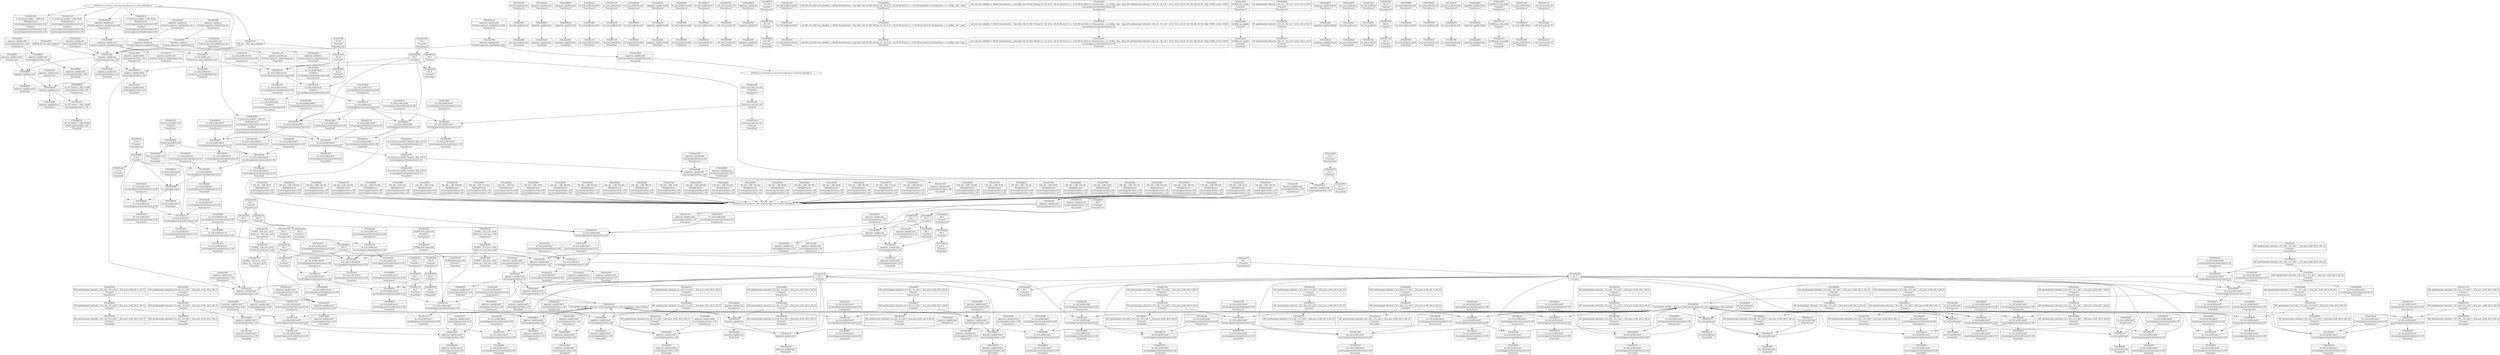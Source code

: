 digraph {
	CE0x4f503b0 [shape=record,shape=Mrecord,label="{CE0x4f503b0|aa_cred_profile:tmp32|security/apparmor/include/context.h,101}"]
	CE0x4f17470 [shape=record,shape=Mrecord,label="{CE0x4f17470|aa_cred_profile:tmp19|security/apparmor/include/context.h,100}"]
	CE0x4f2c9d0 [shape=record,shape=Mrecord,label="{CE0x4f2c9d0|aa_cred_profile:lor.end|*SummSource*}"]
	CE0x4edcba0 [shape=record,shape=Mrecord,label="{CE0x4edcba0|apparmor_capable:entry|*SummSource*}"]
	CE0x4f227f0 [shape=record,shape=Mrecord,label="{CE0x4f227f0|aa_cred_profile:tmp9|security/apparmor/include/context.h,100}"]
	CE0x4f3ee60 [shape=record,shape=Mrecord,label="{CE0x4f3ee60|aa_cred_profile:tmp19|security/apparmor/include/context.h,100|*SummSource*}"]
	CE0x4ee3430 [shape=record,shape=Mrecord,label="{CE0x4ee3430|apparmor_capable:tmp3|security/apparmor/lsm.c,145}"]
	CE0x4f4fca0 [shape=record,shape=Mrecord,label="{CE0x4f4fca0|i64*_getelementptr_inbounds_(_16_x_i64_,_16_x_i64_*___llvm_gcov_ctr46,_i64_0,_i64_15)|*Constant*|*SummSource*}"]
	CE0x4ef9d30 [shape=record,shape=Mrecord,label="{CE0x4ef9d30|128:_i64,_:_CRE_152,160_|*MultipleSource*|security/apparmor/lsm.c,146|security/apparmor/lsm.c,147}"]
	CE0x4f1b350 [shape=record,shape=Mrecord,label="{CE0x4f1b350|i64_3|*Constant*}"]
	CE0x4f37940 [shape=record,shape=Mrecord,label="{CE0x4f37940|aa_cred_profile:tmp23|security/apparmor/include/context.h,100}"]
	CE0x4ef7820 [shape=record,shape=Mrecord,label="{CE0x4ef7820|128:_i64,_:_CRE_40,48_|*MultipleSource*|security/apparmor/lsm.c,146|security/apparmor/lsm.c,147}"]
	CE0x4ee05b0 [shape=record,shape=Mrecord,label="{CE0x4ee05b0|apparmor_capable:if.end|*SummSink*}"]
	CE0x4ee18b0 [shape=record,shape=Mrecord,label="{CE0x4ee18b0|apparmor_capable:tobool|security/apparmor/lsm.c,145|*SummSource*}"]
	CE0x4f00340 [shape=record,shape=Mrecord,label="{CE0x4f00340|i64*_getelementptr_inbounds_(_8_x_i64_,_8_x_i64_*___llvm_gcov_ctr52,_i64_0,_i64_6)|*Constant*|*SummSink*}"]
	CE0x4ee1650 [shape=record,shape=Mrecord,label="{CE0x4ee1650|apparmor_capable:tmp5|security/apparmor/lsm.c,145|*SummSink*}"]
	CE0x4ee1200 [shape=record,shape=Mrecord,label="{CE0x4ee1200|apparmor_capable:call1|security/apparmor/lsm.c,146|*SummSource*}"]
	CE0x4f30d00 [shape=record,shape=Mrecord,label="{CE0x4f30d00|aa_cred_profile:lnot2|security/apparmor/include/context.h,100|*SummSink*}"]
	CE0x4f4f070 [shape=record,shape=Mrecord,label="{CE0x4f4f070|aa_cred_profile:tmp30|security/apparmor/include/context.h,100}"]
	CE0x4f2cea0 [shape=record,shape=Mrecord,label="{CE0x4f2cea0|aa_cred_profile:do.body5|*SummSource*}"]
	CE0x4f3d860 [shape=record,shape=Mrecord,label="{CE0x4f3d860|aa_cred_profile:lnot.ext|security/apparmor/include/context.h,100|*SummSource*}"]
	CE0x4edfb10 [shape=record,shape=Mrecord,label="{CE0x4edfb10|apparmor_capable:tmp4|security/apparmor/lsm.c,145}"]
	CE0x4f1c8f0 [shape=record,shape=Mrecord,label="{CE0x4f1c8f0|aa_cred_profile:tmp15|security/apparmor/include/context.h,100|*SummSource*}"]
	CE0x4efc800 [shape=record,shape=Mrecord,label="{CE0x4efc800|apparmor_capable:tmp8|security/apparmor/lsm.c,147|*SummSource*}"]
	CE0x4f411f0 [shape=record,shape=Mrecord,label="{CE0x4f411f0|aa_cred_profile:if.end|*SummSource*}"]
	CE0x4f3cf20 [shape=record,shape=Mrecord,label="{CE0x4f3cf20|aa_cred_profile:lnot|security/apparmor/include/context.h,100|*SummSource*}"]
	CE0x4f27bf0 [shape=record,shape=Mrecord,label="{CE0x4f27bf0|aa_cred_profile:tmp2|*SummSink*}"]
	CE0x4f2b390 [shape=record,shape=Mrecord,label="{CE0x4f2b390|aa_cred_profile:do.cond|*SummSource*}"]
	CE0x4ee3620 [shape=record,shape=Mrecord,label="{CE0x4ee3620|apparmor_capable:audit|Function::apparmor_capable&Arg::audit::|*SummSink*}"]
	CE0x4efc180 [shape=record,shape=Mrecord,label="{CE0x4efc180|apparmor_capable:tmp6|security/apparmor/lsm.c,147|*SummSink*}"]
	CE0x4f23b00 [shape=record,shape=Mrecord,label="{CE0x4f23b00|i64*_getelementptr_inbounds_(_16_x_i64_,_16_x_i64_*___llvm_gcov_ctr46,_i64_0,_i64_7)|*Constant*|*SummSource*}"]
	CE0x4f261c0 [shape=record,shape=Mrecord,label="{CE0x4f261c0|i64*_getelementptr_inbounds_(_16_x_i64_,_16_x_i64_*___llvm_gcov_ctr46,_i64_0,_i64_9)|*Constant*|*SummSink*}"]
	CE0x4edb330 [shape=record,shape=Mrecord,label="{CE0x4edb330|apparmor_capable:if.end4}"]
	CE0x4f1cf10 [shape=record,shape=Mrecord,label="{CE0x4f1cf10|aa_cred_profile:tmp16|security/apparmor/include/context.h,100|*SummSource*}"]
	CE0x4f3ddd0 [shape=record,shape=Mrecord,label="{CE0x4f3ddd0|aa_cred_profile:lnot|security/apparmor/include/context.h,100|*SummSink*}"]
	CE0x4f4cdb0 [shape=record,shape=Mrecord,label="{CE0x4f4cdb0|aa_cred_profile:tmp27|security/apparmor/include/context.h,100}"]
	CE0x4f2b440 [shape=record,shape=Mrecord,label="{CE0x4f2b440|aa_cred_profile:do.end8|*SummSource*}"]
	CE0x4f089c0 [shape=record,shape=Mrecord,label="{CE0x4f089c0|aa_cred_profile:lor.rhs}"]
	CE0x4ef94c0 [shape=record,shape=Mrecord,label="{CE0x4ef94c0|aa_cred_profile:tmp17|security/apparmor/include/context.h,100|*SummSink*}"]
	CE0x4edd990 [shape=record,shape=Mrecord,label="{CE0x4edd990|apparmor_capable:if.end|*SummSource*}"]
	CE0x4ef3c60 [shape=record,shape=Mrecord,label="{CE0x4ef3c60|apparmor_capable:mode|security/apparmor/lsm.c,147|*SummSink*}"]
	CE0x4f4f150 [shape=record,shape=Mrecord,label="{CE0x4f4f150|aa_cred_profile:tmp30|security/apparmor/include/context.h,100|*SummSink*}"]
	CE0x4ee2e60 [shape=record,shape=Mrecord,label="{CE0x4ee2e60|i32_0|*Constant*|*SummSource*}"]
	CE0x4f37bf0 [shape=record,shape=Mrecord,label="{CE0x4f37bf0|aa_cred_profile:tmp23|security/apparmor/include/context.h,100|*SummSource*}"]
	CE0x4f23080 [shape=record,shape=Mrecord,label="{CE0x4f23080|_call_void_mcount()_#2|*SummSink*}"]
	CE0x4f38580 [shape=record,shape=Mrecord,label="{CE0x4f38580|i64*_getelementptr_inbounds_(_16_x_i64_,_16_x_i64_*___llvm_gcov_ctr46,_i64_0,_i64_10)|*Constant*|*SummSink*}"]
	CE0x4f08850 [shape=record,shape=Mrecord,label="{CE0x4f08850|aa_cred_profile:do.cond}"]
	CE0x4f096f0 [shape=record,shape=Mrecord,label="{CE0x4f096f0|aa_cred_profile:tmp14|security/apparmor/include/context.h,100|*SummSource*}"]
	CE0x4f39cb0 [shape=record,shape=Mrecord,label="{CE0x4f39cb0|aa_cred_profile:tmp12|security/apparmor/include/context.h,100|*SummSink*}"]
	CE0x4f50490 [shape=record,shape=Mrecord,label="{CE0x4f50490|aa_cred_profile:tmp32|security/apparmor/include/context.h,101|*SummSink*}"]
	CE0x4ee9cd0 [shape=record,shape=Mrecord,label="{CE0x4ee9cd0|aa_cred_profile:cred|Function::aa_cred_profile&Arg::cred::|*SummSource*}"]
	CE0x4f1f5f0 [shape=record,shape=Mrecord,label="{CE0x4f1f5f0|i32_22|*Constant*|*SummSource*}"]
	CE0x4f2b250 [shape=record,shape=Mrecord,label="{CE0x4f2b250|i64_5|*Constant*}"]
	CE0x4efc3e0 [shape=record,shape=Mrecord,label="{CE0x4efc3e0|apparmor_capable:tmp7|security/apparmor/lsm.c,147}"]
	CE0x4f203e0 [shape=record,shape=Mrecord,label="{CE0x4f203e0|aa_cred_profile:profile|security/apparmor/include/context.h,100|*SummSink*}"]
	CE0x4eeff60 [shape=record,shape=Mrecord,label="{CE0x4eeff60|aa_cred_profile:lor.end}"]
	CE0x4ef8e10 [shape=record,shape=Mrecord,label="{CE0x4ef8e10|128:_i64,_:_CRE_136,144_|*MultipleSource*|security/apparmor/lsm.c,146|security/apparmor/lsm.c,147}"]
	CE0x4ef7b80 [shape=record,shape=Mrecord,label="{CE0x4ef7b80|128:_i64,_:_CRE_56,64_|*MultipleSource*|security/apparmor/lsm.c,146|security/apparmor/lsm.c,147}"]
	CE0x4eec680 [shape=record,shape=Mrecord,label="{CE0x4eec680|apparmor_capable:tmp16|security/apparmor/lsm.c,150}"]
	CE0x4effe70 [shape=record,shape=Mrecord,label="{CE0x4effe70|i64*_getelementptr_inbounds_(_8_x_i64_,_8_x_i64_*___llvm_gcov_ctr52,_i64_0,_i64_6)|*Constant*}"]
	CE0x4f3dd60 [shape=record,shape=Mrecord,label="{CE0x4f3dd60|aa_cred_profile:tmp13}"]
	CE0x4edb400 [shape=record,shape=Mrecord,label="{CE0x4edb400|apparmor_capable:bb|*SummSource*}"]
	CE0x4f4d2b0 [shape=record,shape=Mrecord,label="{CE0x4f4d2b0|i64*_getelementptr_inbounds_(_16_x_i64_,_16_x_i64_*___llvm_gcov_ctr46,_i64_0,_i64_13)|*Constant*}"]
	CE0x4ef99d0 [shape=record,shape=Mrecord,label="{CE0x4ef99d0|128:_i64,_:_CRE_144,148_|*MultipleSource*|security/apparmor/lsm.c,146|security/apparmor/lsm.c,147}"]
	CE0x4ee31b0 [shape=record,shape=Mrecord,label="{CE0x4ee31b0|i64_0|*Constant*|*SummSink*}"]
	CE0x4f16910 [shape=record,shape=Mrecord,label="{CE0x4f16910|0:_%struct.aa_profile*,_:_CRE_24,32_|*MultipleSource*|security/apparmor/include/context.h,99|*LoadInst*|security/apparmor/include/context.h,99|security/apparmor/include/context.h,100}"]
	CE0x4f00700 [shape=record,shape=Mrecord,label="{CE0x4f00700|aa_cred_profile:tmp13|*SummSink*}"]
	CE0x4f51080 [shape=record,shape=Mrecord,label="{CE0x4f51080|aa_cred_profile:profile11|security/apparmor/include/context.h,101|*SummSource*}"]
	CE0x4eea620 [shape=record,shape=Mrecord,label="{CE0x4eea620|apparmor_capable:call|security/apparmor/lsm.c,144}"]
	CE0x4f403d0 [shape=record,shape=Mrecord,label="{CE0x4f403d0|aa_cred_profile:tmp20|security/apparmor/include/context.h,100}"]
	CE0x4f28c20 [shape=record,shape=Mrecord,label="{CE0x4f28c20|aa_cred_profile:tmp11|security/apparmor/include/context.h,100|*SummSink*}"]
	CE0x4f4de10 [shape=record,shape=Mrecord,label="{CE0x4f4de10|aa_cred_profile:tmp28|security/apparmor/include/context.h,100|*SummSink*}"]
	CE0x4f38950 [shape=record,shape=Mrecord,label="{CE0x4f38950|aa_cred_profile:tmp24|security/apparmor/include/context.h,100}"]
	CE0x4efdec0 [shape=record,shape=Mrecord,label="{CE0x4efdec0|i64_3|*Constant*|*SummSource*}"]
	CE0x4f37ed0 [shape=record,shape=Mrecord,label="{CE0x4f37ed0|i64*_getelementptr_inbounds_(_16_x_i64_,_16_x_i64_*___llvm_gcov_ctr46,_i64_0,_i64_10)|*Constant*}"]
	CE0x4f17100 [shape=record,shape=Mrecord,label="{CE0x4f17100|aa_cred_profile:tmp18|security/apparmor/include/context.h,100}"]
	CE0x4ef15f0 [shape=record,shape=Mrecord,label="{CE0x4ef15f0|apparmor_capable:tmp13|security/apparmor/lsm.c,149}"]
	CE0x4f39ad0 [shape=record,shape=Mrecord,label="{CE0x4f39ad0|aa_cred_profile:tmp12|security/apparmor/include/context.h,100}"]
	CE0x4f27b80 [shape=record,shape=Mrecord,label="{CE0x4f27b80|aa_cred_profile:tmp2|*SummSource*}"]
	CE0x4ee1490 [shape=record,shape=Mrecord,label="{CE0x4ee1490|apparmor_capable:tmp5|security/apparmor/lsm.c,145}"]
	CE0x4ef79d0 [shape=record,shape=Mrecord,label="{CE0x4ef79d0|128:_i64,_:_CRE_48,52_|*MultipleSource*|security/apparmor/lsm.c,146|security/apparmor/lsm.c,147}"]
	CE0x4efdfd0 [shape=record,shape=Mrecord,label="{CE0x4efdfd0|i64_3|*Constant*|*SummSink*}"]
	CE0x4edfe50 [shape=record,shape=Mrecord,label="{CE0x4edfe50|apparmor_capable:tmp4|security/apparmor/lsm.c,145|*SummSource*}"]
	CE0x4f2de10 [shape=record,shape=Mrecord,label="{CE0x4f2de10|aa_cred_profile:lnot3|security/apparmor/include/context.h,100|*SummSink*}"]
	CE0x4f08270 [shape=record,shape=Mrecord,label="{CE0x4f08270|apparmor_capable:tmp16|security/apparmor/lsm.c,150|*SummSource*}"]
	CE0x4f4eca0 [shape=record,shape=Mrecord,label="{CE0x4f4eca0|i64*_getelementptr_inbounds_(_16_x_i64_,_16_x_i64_*___llvm_gcov_ctr46,_i64_0,_i64_14)|*Constant*|*SummSink*}"]
	CE0x4f25a80 [shape=record,shape=Mrecord,label="{CE0x4f25a80|aa_cred_profile:tmp10|security/apparmor/include/context.h,100|*SummSink*}"]
	CE0x4ef9340 [shape=record,shape=Mrecord,label="{CE0x4ef9340|aa_cred_profile:tmp17|security/apparmor/include/context.h,100|*SummSource*}"]
	CE0x4efc280 [shape=record,shape=Mrecord,label="{CE0x4efc280|apparmor_capable:tmp8|security/apparmor/lsm.c,147}"]
	CE0x4f30c90 [shape=record,shape=Mrecord,label="{CE0x4f30c90|aa_cred_profile:lnot2|security/apparmor/include/context.h,100|*SummSource*}"]
	CE0x4f1df30 [shape=record,shape=Mrecord,label="{CE0x4f1df30|aa_cred_profile:tmp7|security/apparmor/include/context.h,100|*SummSource*}"]
	CE0x4f07eb0 [shape=record,shape=Mrecord,label="{CE0x4f07eb0|i32_100|*Constant*}"]
	CE0x4efdcf0 [shape=record,shape=Mrecord,label="{CE0x4efdcf0|i64_4|*Constant*|*SummSink*}"]
	CE0x4efc1f0 [shape=record,shape=Mrecord,label="{CE0x4efc1f0|apparmor_capable:tmp6|security/apparmor/lsm.c,147|*SummSource*}"]
	CE0x4f2e370 [shape=record,shape=Mrecord,label="{CE0x4f2e370|%struct.aa_profile*_null|*Constant*|*SummSource*}"]
	CE0x4ef2a40 [shape=record,shape=Mrecord,label="{CE0x4ef2a40|aa_cred_profile:conv|security/apparmor/include/context.h,100|*SummSource*}"]
	CE0x4f40030 [shape=record,shape=Mrecord,label="{CE0x4f40030|i64*_getelementptr_inbounds_(_16_x_i64_,_16_x_i64_*___llvm_gcov_ctr46,_i64_0,_i64_8)|*Constant*|*SummSink*}"]
	CE0x4efd850 [shape=record,shape=Mrecord,label="{CE0x4efd850|apparmor_capable:cmp|security/apparmor/lsm.c,147}"]
	CE0x4f4f460 [shape=record,shape=Mrecord,label="{CE0x4f4f460|aa_cred_profile:tmp31|security/apparmor/include/context.h,100}"]
	CE0x4e964a0 [shape=record,shape=Mrecord,label="{CE0x4e964a0|apparmor_capable:call|security/apparmor/lsm.c,144|*SummSource*}"]
	CE0x4ee2210 [shape=record,shape=Mrecord,label="{CE0x4ee2210|GLOBAL:__llvm_gcov_ctr52|Global_var:__llvm_gcov_ctr52}"]
	CE0x4f2b4b0 [shape=record,shape=Mrecord,label="{CE0x4f2b4b0|aa_cred_profile:do.end8|*SummSink*}"]
	CE0x4f2cd80 [shape=record,shape=Mrecord,label="{CE0x4f2cd80|aa_cred_profile:do.body5}"]
	CE0x4f40ee0 [shape=record,shape=Mrecord,label="{CE0x4f40ee0|i64*_getelementptr_inbounds_(_16_x_i64_,_16_x_i64_*___llvm_gcov_ctr46,_i64_0,_i64_0)|*Constant*|*SummSink*}"]
	CE0x4eeb940 [shape=record,shape=Mrecord,label="{CE0x4eeb940|apparmor_capable:tmp15|security/apparmor/lsm.c,150}"]
	CE0x4efd0a0 [shape=record,shape=Mrecord,label="{CE0x4efd0a0|i64*_getelementptr_inbounds_(_8_x_i64_,_8_x_i64_*___llvm_gcov_ctr52,_i64_0,_i64_5)|*Constant*}"]
	CE0x4ef85a0 [shape=record,shape=Mrecord,label="{CE0x4ef85a0|128:_i64,_:_CRE_104,112_|*MultipleSource*|security/apparmor/lsm.c,146|security/apparmor/lsm.c,147}"]
	CE0x4f3aa30 [shape=record,shape=Mrecord,label="{CE0x4f3aa30|aa_cred_profile:do.body6}"]
	CE0x4ee1950 [shape=record,shape=Mrecord,label="{CE0x4ee1950|i64_2|*Constant*|*SummSource*}"]
	CE0x4f2c7b0 [shape=record,shape=Mrecord,label="{CE0x4f2c7b0|aa_cred_profile:conv|security/apparmor/include/context.h,100}"]
	CE0x4f19920 [shape=record,shape=Mrecord,label="{CE0x4f19920|aa_cred_profile:tmp6|security/apparmor/include/context.h,100|*SummSink*}"]
	CE0x4ed9e60 [shape=record,shape=Mrecord,label="{CE0x4ed9e60|apparmor_capable:entry|*SummSink*}"]
	CE0x4f22250 [shape=record,shape=Mrecord,label="{CE0x4f22250|aa_cred_profile:security|security/apparmor/include/context.h,99|*SummSink*}"]
	CE0x4eff0d0 [shape=record,shape=Mrecord,label="{CE0x4eff0d0|apparmor_capable:tmp12|security/apparmor/lsm.c,148}"]
	CE0x4efa5a0 [shape=record,shape=Mrecord,label="{CE0x4efa5a0|128:_i64,_:_CRE_216,224_|*MultipleSource*|security/apparmor/lsm.c,146|security/apparmor/lsm.c,147}"]
	CE0x4f221e0 [shape=record,shape=Mrecord,label="{CE0x4f221e0|aa_cred_profile:tmp5|security/apparmor/include/context.h,99}"]
	CE0x4f377d0 [shape=record,shape=Mrecord,label="{CE0x4f377d0|aa_cred_profile:tmp22|security/apparmor/include/context.h,100|*SummSink*}"]
	CE0x4ef5380 [shape=record,shape=Mrecord,label="{CE0x4ef5380|i64*_getelementptr_inbounds_(_16_x_i64_,_16_x_i64_*___llvm_gcov_ctr46,_i64_0,_i64_1)|*Constant*|*SummSink*}"]
	CE0x4edc460 [shape=record,shape=Mrecord,label="{CE0x4edc460|apparmor_capable:if.end4|*SummSink*}"]
	CE0x4edfaa0 [shape=record,shape=Mrecord,label="{CE0x4edfaa0|apparmor_capable:tmp3|security/apparmor/lsm.c,145|*SummSink*}"]
	CE0x4f23e40 [shape=record,shape=Mrecord,label="{CE0x4f23e40|i64*_getelementptr_inbounds_(_16_x_i64_,_16_x_i64_*___llvm_gcov_ctr46,_i64_0,_i64_7)|*Constant*|*SummSink*}"]
	CE0x4f17170 [shape=record,shape=Mrecord,label="{CE0x4f17170|aa_cred_profile:tmp18|security/apparmor/include/context.h,100|*SummSource*}"]
	CE0x4f3a2e0 [shape=record,shape=Mrecord,label="{CE0x4f3a2e0|aa_cred_profile:tmp1|*SummSource*}"]
	CE0x4ef1660 [shape=record,shape=Mrecord,label="{CE0x4ef1660|apparmor_capable:tmp13|security/apparmor/lsm.c,149|*SummSource*}"]
	CE0x4ee3d40 [shape=record,shape=Mrecord,label="{CE0x4ee3d40|apparmor_capable:tmp2|security/apparmor/lsm.c,145|*SummSource*}"]
	CE0x4d9e710 [shape=record,shape=Mrecord,label="{CE0x4d9e710|GLOBAL:__llvm_gcov_ctr52|Global_var:__llvm_gcov_ctr52|*SummSink*}"]
	CE0x4f37430 [shape=record,shape=Mrecord,label="{CE0x4f37430|i64*_getelementptr_inbounds_(_16_x_i64_,_16_x_i64_*___llvm_gcov_ctr46,_i64_0,_i64_9)|*Constant*|*SummSource*}"]
	CE0x4f50990 [shape=record,shape=Mrecord,label="{CE0x4f50990|aa_cred_profile:tmp33|security/apparmor/include/context.h,101}"]
	CE0x4f4cfd0 [shape=record,shape=Mrecord,label="{CE0x4f4cfd0|aa_cred_profile:tmp27|security/apparmor/include/context.h,100|*SummSource*}"]
	CE0x4f4f770 [shape=record,shape=Mrecord,label="{CE0x4f4f770|aa_cred_profile:tmp31|security/apparmor/include/context.h,100|*SummSink*}"]
	CE0x4f083e0 [shape=record,shape=Mrecord,label="{CE0x4f083e0|apparmor_capable:tmp16|security/apparmor/lsm.c,150|*SummSink*}"]
	CE0x4f23010 [shape=record,shape=Mrecord,label="{CE0x4f23010|_call_void_mcount()_#2|*SummSource*}"]
	CE0x4efde50 [shape=record,shape=Mrecord,label="{CE0x4efde50|i64_3|*Constant*}"]
	CE0x4f51200 [shape=record,shape=Mrecord,label="{CE0x4f51200|aa_cred_profile:profile11|security/apparmor/include/context.h,101|*SummSink*}"]
	CE0x4f09620 [shape=record,shape=Mrecord,label="{CE0x4f09620|aa_cred_profile:tmp14|security/apparmor/include/context.h,100}"]
	CE0x4ee4d00 [shape=record,shape=Mrecord,label="{CE0x4ee4d00|apparmor_capable:cred|Function::apparmor_capable&Arg::cred::|*SummSource*}"]
	CE0x4f29c80 [shape=record,shape=Mrecord,label="{CE0x4f29c80|COLLAPSED:_GCMRE___llvm_gcov_ctr46_internal_global_16_x_i64_zeroinitializer:_elem_0:default:}"]
	CE0x4efd2e0 [shape=record,shape=Mrecord,label="{CE0x4efd2e0|apparmor_capable:tmp10|security/apparmor/lsm.c,147}"]
	CE0x4eddf90 [shape=record,shape=Mrecord,label="{CE0x4eddf90|i64*_getelementptr_inbounds_(_8_x_i64_,_8_x_i64_*___llvm_gcov_ctr52,_i64_0,_i64_0)|*Constant*|*SummSource*}"]
	CE0x4f2e630 [shape=record,shape=Mrecord,label="{CE0x4f2e630|aa_cred_profile:tobool1|security/apparmor/include/context.h,100}"]
	CE0x4f1d630 [shape=record,shape=Mrecord,label="{CE0x4f1d630|aa_cred_profile:tmp5|security/apparmor/include/context.h,99|*SummSource*}"]
	CE0x4f2fbb0 [shape=record,shape=Mrecord,label="{CE0x4f2fbb0|i1_true|*Constant*}"]
	CE0x4f3d600 [shape=record,shape=Mrecord,label="{CE0x4f3d600|aa_cred_profile:lnot.ext|security/apparmor/include/context.h,100}"]
	CE0x4f05800 [shape=record,shape=Mrecord,label="{CE0x4f05800|void_(i8*,_i32,_i64)*_asm_sideeffect_1:_09ud2_0A.pushsection___bug_table,_22a_22_0A2:_09.long_1b_-_2b,_$_0:c_-_2b_0A_09.word_$_1:c_,_0_0A_09.org_2b+$_2:c_0A.popsection_,_i,i,i,_dirflag_,_fpsr_,_flags_|*SummSource*}"]
	CE0x4efc980 [shape=record,shape=Mrecord,label="{CE0x4efc980|apparmor_capable:tmp8|security/apparmor/lsm.c,147|*SummSink*}"]
	CE0x4ee16c0 [shape=record,shape=Mrecord,label="{CE0x4ee16c0|apparmor_capable:tmp5|security/apparmor/lsm.c,145|*SummSource*}"]
	CE0x4ef9b80 [shape=record,shape=Mrecord,label="{CE0x4ef9b80|128:_i64,_:_CRE_148,152_|*MultipleSource*|security/apparmor/lsm.c,146|security/apparmor/lsm.c,147}"]
	CE0x4f40ce0 [shape=record,shape=Mrecord,label="{CE0x4f40ce0|i64*_getelementptr_inbounds_(_16_x_i64_,_16_x_i64_*___llvm_gcov_ctr46,_i64_0,_i64_0)|*Constant*|*SummSource*}"]
	CE0x4ef3090 [shape=record,shape=Mrecord,label="{CE0x4ef3090|apparmor_capable:tmp14|security/apparmor/lsm.c,149|*SummSource*}"]
	CE0x4f25a10 [shape=record,shape=Mrecord,label="{CE0x4f25a10|aa_cred_profile:tmp10|security/apparmor/include/context.h,100|*SummSource*}"]
	CE0x4f3b4b0 [shape=record,shape=Mrecord,label="{CE0x4f3b4b0|_call_void_asm_sideeffect_1:_09ud2_0A.pushsection___bug_table,_22a_22_0A2:_09.long_1b_-_2b,_$_0:c_-_2b_0A_09.word_$_1:c_,_0_0A_09.org_2b+$_2:c_0A.popsection_,_i,i,i,_dirflag_,_fpsr_,_flags_(i8*_getelementptr_inbounds_(_36_x_i8_,_36_x_i8_*_.str12,_i32_0,_i32_0),_i32_100,_i64_12)_#2,_!dbg_!15490,_!srcloc_!15493|security/apparmor/include/context.h,100|*SummSource*}"]
	CE0x4ef9680 [shape=record,shape=Mrecord,label="{CE0x4ef9680|i64*_getelementptr_inbounds_(_16_x_i64_,_16_x_i64_*___llvm_gcov_ctr46,_i64_0,_i64_7)|*Constant*}"]
	CE0x4efbb30 [shape=record,shape=Mrecord,label="{CE0x4efbb30|128:_i64,_:_CRE_528,536_|*MultipleSource*|security/apparmor/lsm.c,146|security/apparmor/lsm.c,147}"]
	CE0x4edb200 [shape=record,shape=Mrecord,label="{CE0x4edb200|i64*_getelementptr_inbounds_(_8_x_i64_,_8_x_i64_*___llvm_gcov_ctr52,_i64_0,_i64_0)|*Constant*|*SummSink*}"]
	CE0x4f4e5f0 [shape=record,shape=Mrecord,label="{CE0x4f4e5f0|i64*_getelementptr_inbounds_(_16_x_i64_,_16_x_i64_*___llvm_gcov_ctr46,_i64_0,_i64_14)|*Constant*}"]
	CE0x4ee4c20 [shape=record,shape=Mrecord,label="{CE0x4ee4c20|GLOBAL:cap_capable|*Constant*|*SummSink*}"]
	"CONST[source:0(mediator),value:0(static)][purpose:{operation}][SnkIdx:1]"
	"CONST[source:1(input),value:2(dynamic)][purpose:{subject}][SrcIdx:1]"
	CE0x4ee10d0 [shape=record,shape=Mrecord,label="{CE0x4ee10d0|apparmor_capable:call1|security/apparmor/lsm.c,146}"]
	CE0x4f40c00 [shape=record,shape=Mrecord,label="{CE0x4f40c00|i64*_getelementptr_inbounds_(_16_x_i64_,_16_x_i64_*___llvm_gcov_ctr46,_i64_0,_i64_0)|*Constant*}"]
	CE0x4f07b20 [shape=record,shape=Mrecord,label="{CE0x4f07b20|i8*_getelementptr_inbounds_(_36_x_i8_,_36_x_i8_*_.str12,_i32_0,_i32_0)|*Constant*|*SummSink*}"]
	CE0x4f3a270 [shape=record,shape=Mrecord,label="{CE0x4f3a270|aa_cred_profile:tmp1}"]
	CE0x4f3d040 [shape=record,shape=Mrecord,label="{CE0x4f3d040|aa_cred_profile:lnot|security/apparmor/include/context.h,100}"]
	CE0x4f1cc30 [shape=record,shape=Mrecord,label="{CE0x4f1cc30|aa_cred_profile:tmp16|security/apparmor/include/context.h,100}"]
	CE0x4eddb10 [shape=record,shape=Mrecord,label="{CE0x4eddb10|apparmor_capable:if.then2|*SummSource*}"]
	CE0x4f4ca30 [shape=record,shape=Mrecord,label="{CE0x4f4ca30|aa_cred_profile:tmp26|security/apparmor/include/context.h,100|*SummSource*}"]
	CE0x4f29cf0 [shape=record,shape=Mrecord,label="{CE0x4f29cf0|aa_cred_profile:tmp|*SummSource*}"]
	CE0x4efffe0 [shape=record,shape=Mrecord,label="{CE0x4efffe0|i64*_getelementptr_inbounds_(_8_x_i64_,_8_x_i64_*___llvm_gcov_ctr52,_i64_0,_i64_6)|*Constant*|*SummSource*}"]
	CE0x4f1c0a0 [shape=record,shape=Mrecord,label="{CE0x4f1c0a0|%struct.aa_task_cxt*_null|*Constant*}"]
	CE0x4ee5bf0 [shape=record,shape=Mrecord,label="{CE0x4ee5bf0|GLOBAL:cap_capable|*Constant*}"]
	CE0x4f4f930 [shape=record,shape=Mrecord,label="{CE0x4f4f930|i64*_getelementptr_inbounds_(_16_x_i64_,_16_x_i64_*___llvm_gcov_ctr46,_i64_0,_i64_15)|*Constant*}"]
	CE0x4ef47d0 [shape=record,shape=Mrecord,label="{CE0x4ef47d0|128:_i64,_:_CRE_24,32_|*MultipleSource*|security/apparmor/lsm.c,146|security/apparmor/lsm.c,147}"]
	CE0x4efe5b0 [shape=record,shape=Mrecord,label="{CE0x4efe5b0|i64*_getelementptr_inbounds_(_8_x_i64_,_8_x_i64_*___llvm_gcov_ctr52,_i64_0,_i64_5)|*Constant*|*SummSink*}"]
	CE0x4ed9910 [shape=record,shape=Mrecord,label="{CE0x4ed9910|apparmor_capable:entry}"]
	CE0x4eea070 [shape=record,shape=Mrecord,label="{CE0x4eea070|i64_1|*Constant*|*SummSource*}"]
	CE0x4edeb30 [shape=record,shape=Mrecord,label="{CE0x4edeb30|apparmor_capable:tmp1|*SummSink*}"]
	CE0x4f518b0 [shape=record,shape=Mrecord,label="{CE0x4f518b0|aa_cred_profile:tmp34|security/apparmor/include/context.h,101|*SummSink*}"]
	CE0x4ee44e0 [shape=record,shape=Mrecord,label="{CE0x4ee44e0|aa_cred_profile:entry}"]
	CE0x4efc4c0 [shape=record,shape=Mrecord,label="{CE0x4efc4c0|apparmor_capable:tmp7|security/apparmor/lsm.c,147|*SummSink*}"]
	CE0x4f389c0 [shape=record,shape=Mrecord,label="{CE0x4f389c0|aa_cred_profile:tmp24|security/apparmor/include/context.h,100|*SummSource*}"]
	CE0x4eff060 [shape=record,shape=Mrecord,label="{CE0x4eff060|apparmor_capable:error.0}"]
	CE0x4f1f730 [shape=record,shape=Mrecord,label="{CE0x4f1f730|aa_cred_profile:security|security/apparmor/include/context.h,99|*SummSource*}"]
	CE0x4efe0b0 [shape=record,shape=Mrecord,label="{CE0x4efe0b0|i64_4|*Constant*}"]
	CE0x4f197e0 [shape=record,shape=Mrecord,label="{CE0x4f197e0|aa_cred_profile:tmp6|security/apparmor/include/context.h,100}"]
	CE0x4f39b70 [shape=record,shape=Mrecord,label="{CE0x4f39b70|aa_cred_profile:tmp12|security/apparmor/include/context.h,100|*SummSource*}"]
	CE0x4ee3cd0 [shape=record,shape=Mrecord,label="{CE0x4ee3cd0|i64_2|*Constant*|*SummSink*}"]
	CE0x4f2bfa0 [shape=record,shape=Mrecord,label="{CE0x4f2bfa0|i64_5|*Constant*|*SummSource*}"]
	CE0x4f3ae60 [shape=record,shape=Mrecord,label="{CE0x4f3ae60|aa_cred_profile:tmp21|security/apparmor/include/context.h,100|*SummSource*}"]
	CE0x4f4ffe0 [shape=record,shape=Mrecord,label="{CE0x4f4ffe0|i64*_getelementptr_inbounds_(_16_x_i64_,_16_x_i64_*___llvm_gcov_ctr46,_i64_0,_i64_15)|*Constant*|*SummSink*}"]
	CE0x4ef7d30 [shape=record,shape=Mrecord,label="{CE0x4ef7d30|128:_i64,_:_CRE_64,72_|*MultipleSource*|security/apparmor/lsm.c,146|security/apparmor/lsm.c,147}"]
	CE0x4f1d6a0 [shape=record,shape=Mrecord,label="{CE0x4f1d6a0|aa_cred_profile:tmp5|security/apparmor/include/context.h,99|*SummSink*}"]
	CE0x4eea1c0 [shape=record,shape=Mrecord,label="{CE0x4eea1c0|apparmor_capable:tmp1}"]
	CE0x4eff200 [shape=record,shape=Mrecord,label="{CE0x4eff200|apparmor_capable:tmp12|security/apparmor/lsm.c,148|*SummSource*}"]
	CE0x4f2ab20 [shape=record,shape=Mrecord,label="{CE0x4f2ab20|aa_cred_profile:do.body6|*SummSink*}"]
	CE0x4efc450 [shape=record,shape=Mrecord,label="{CE0x4efc450|apparmor_capable:tmp7|security/apparmor/lsm.c,147|*SummSource*}"]
	CE0x4f2a900 [shape=record,shape=Mrecord,label="{CE0x4f2a900|aa_cred_profile:bb}"]
	CE0x4ef2bd0 [shape=record,shape=Mrecord,label="{CE0x4ef2bd0|aa_cred_profile:conv|security/apparmor/include/context.h,100|*SummSink*}"]
	CE0x4efee10 [shape=record,shape=Mrecord,label="{CE0x4efee10|apparmor_capable:tmp11|security/apparmor/lsm.c,148|*SummSink*}"]
	CE0x4f18190 [shape=record,shape=Mrecord,label="{CE0x4f18190|i64_2|*Constant*}"]
	CE0x4efce00 [shape=record,shape=Mrecord,label="{CE0x4efce00|apparmor_capable:tmp9|security/apparmor/lsm.c,147|*SummSource*}"]
	CE0x4ee1c70 [shape=record,shape=Mrecord,label="{CE0x4ee1c70|apparmor_capable:cap|Function::apparmor_capable&Arg::cap::|*SummSink*}"]
	CE0x4efd930 [shape=record,shape=Mrecord,label="{CE0x4efd930|apparmor_capable:cmp|security/apparmor/lsm.c,147|*SummSink*}"]
	CE0x4ef57a0 [shape=record,shape=Mrecord,label="{CE0x4ef57a0|128:_i8*,_:_CRE:_elem_0:default:}"]
	CE0x4f2fec0 [shape=record,shape=Mrecord,label="{CE0x4f2fec0|i1_true|*Constant*|*SummSource*}"]
	CE0x4f28ad0 [shape=record,shape=Mrecord,label="{CE0x4f28ad0|aa_cred_profile:tmp11|security/apparmor/include/context.h,100|*SummSource*}"]
	CE0x4efbce0 [shape=record,shape=Mrecord,label="{CE0x4efbce0|128:_i64,_:_CRE_536,544_|*MultipleSource*|security/apparmor/lsm.c,146|security/apparmor/lsm.c,147}"]
	CE0x4f412f0 [shape=record,shape=Mrecord,label="{CE0x4f412f0|aa_cred_profile:if.end|*SummSink*}"]
	CE0x4f18770 [shape=record,shape=Mrecord,label="{CE0x4f18770|aa_cred_profile:tmp9|security/apparmor/include/context.h,100|*SummSink*}"]
	CE0x4ee9b70 [shape=record,shape=Mrecord,label="{CE0x4ee9b70|aa_cred_profile:cred|Function::aa_cred_profile&Arg::cred::}"]
	CE0x4f19f60 [shape=record,shape=Mrecord,label="{CE0x4f19f60|aa_cred_profile:tobool|security/apparmor/include/context.h,100|*SummSource*}"]
	CE0x4f09110 [shape=record,shape=Mrecord,label="{CE0x4f09110|aa_cred_profile:lor.rhs|*SummSource*}"]
	CE0x4ef8f70 [shape=record,shape=Mrecord,label="{CE0x4ef8f70|aa_cred_profile:tmp16|security/apparmor/include/context.h,100|*SummSink*}"]
	CE0x4ef9790 [shape=record,shape=Mrecord,label="{CE0x4ef9790|apparmor_capable:tmp14|security/apparmor/lsm.c,149|*SummSink*}"]
	CE0x4ee0c30 [shape=record,shape=Mrecord,label="{CE0x4ee0c30|apparmor_capable:audit|Function::apparmor_capable&Arg::audit::|*SummSource*}"]
	CE0x4f2a240 [shape=record,shape=Mrecord,label="{CE0x4f2a240|GLOBAL:llvm.expect.i64|*Constant*|*SummSink*}"]
	CE0x4f3ef80 [shape=record,shape=Mrecord,label="{CE0x4f3ef80|aa_cred_profile:tmp19|security/apparmor/include/context.h,100|*SummSink*}"]
	CE0x4ee9970 [shape=record,shape=Mrecord,label="{CE0x4ee9970|aa_cred_profile:entry|*SummSource*}"]
	CE0x4eff990 [shape=record,shape=Mrecord,label="{CE0x4eff990|apparmor_capable:error.0|*SummSource*}"]
	CE0x4ef36d0 [shape=record,shape=Mrecord,label="{CE0x4ef36d0|i32_11|*Constant*|*SummSource*}"]
	CE0x4ef8ab0 [shape=record,shape=Mrecord,label="{CE0x4ef8ab0|128:_i64,_:_CRE_124,128_|*MultipleSource*|security/apparmor/lsm.c,146|security/apparmor/lsm.c,147}"]
	CE0x4ee9b00 [shape=record,shape=Mrecord,label="{CE0x4ee9b00|aa_cred_profile:entry|*SummSink*}"]
	CE0x4ed8a50 [shape=record,shape=Mrecord,label="{CE0x4ed8a50|apparmor_capable:if.end}"]
	CE0x4efa750 [shape=record,shape=Mrecord,label="{CE0x4efa750|128:_i64,_:_CRE_224,232_|*MultipleSource*|security/apparmor/lsm.c,146|security/apparmor/lsm.c,147}"]
	CE0x4ee3140 [shape=record,shape=Mrecord,label="{CE0x4ee3140|i64_0|*Constant*|*SummSource*}"]
	CE0x4f245b0 [shape=record,shape=Mrecord,label="{CE0x4f245b0|i64*_getelementptr_inbounds_(_16_x_i64_,_16_x_i64_*___llvm_gcov_ctr46,_i64_0,_i64_4)|*Constant*|*SummSink*}"]
	CE0x4f2aa50 [shape=record,shape=Mrecord,label="{CE0x4f2aa50|aa_cred_profile:do.body6|*SummSource*}"]
	CE0x4eea4c0 [shape=record,shape=Mrecord,label="{CE0x4eea4c0|apparmor_capable:tmp2|security/apparmor/lsm.c,145|*SummSink*}"]
	CE0x4efb980 [shape=record,shape=Mrecord,label="{CE0x4efb980|128:_i64,_:_CRE_272,528_|*MultipleSource*|security/apparmor/lsm.c,146|security/apparmor/lsm.c,147}"]
	CE0x4f4c9c0 [shape=record,shape=Mrecord,label="{CE0x4f4c9c0|aa_cred_profile:tmp26|security/apparmor/include/context.h,100}"]
	CE0x4ee1f20 [shape=record,shape=Mrecord,label="{CE0x4ee1f20|i64_2|*Constant*}"]
	CE0x4ef3f90 [shape=record,shape=Mrecord,label="{CE0x4ef3f90|128:_i64,_:_CRE_8,16_|*MultipleSource*|security/apparmor/lsm.c,146|security/apparmor/lsm.c,147}"]
	CE0x4efec00 [shape=record,shape=Mrecord,label="{CE0x4efec00|apparmor_capable:tmp11|security/apparmor/lsm.c,148|*SummSource*}"]
	CE0x4edc870 [shape=record,shape=Mrecord,label="{CE0x4edc870|apparmor_capable:bb|*SummSink*}"]
	CE0x4eea150 [shape=record,shape=Mrecord,label="{CE0x4eea150|i64_1|*Constant*}"]
	CE0x4f1e6d0 [shape=record,shape=Mrecord,label="{CE0x4f1e6d0|aa_cred_profile:tmp4|*LoadInst*|security/apparmor/include/context.h,99|*SummSource*}"]
	CE0x4f28da0 [shape=record,shape=Mrecord,label="{CE0x4f28da0|aa_cred_profile:profile|security/apparmor/include/context.h,100}"]
	CE0x4f171e0 [shape=record,shape=Mrecord,label="{CE0x4f171e0|aa_cred_profile:tmp18|security/apparmor/include/context.h,100|*SummSink*}"]
	CE0x4f1e5a0 [shape=record,shape=Mrecord,label="{CE0x4f1e5a0|aa_cred_profile:tmp4|*LoadInst*|security/apparmor/include/context.h,99}"]
	CE0x4f39210 [shape=record,shape=Mrecord,label="{CE0x4f39210|i64*_getelementptr_inbounds_(_16_x_i64_,_16_x_i64_*___llvm_gcov_ctr46,_i64_0,_i64_12)|*Constant*}"]
	CE0x4ef45e0 [shape=record,shape=Mrecord,label="{CE0x4ef45e0|128:_i64,_:_CRE_16,24_|*MultipleSource*|security/apparmor/lsm.c,146|security/apparmor/lsm.c,147}"]
	CE0x4efc040 [shape=record,shape=Mrecord,label="{CE0x4efc040|apparmor_capable:tmp6|security/apparmor/lsm.c,147}"]
	CE0x4efd580 [shape=record,shape=Mrecord,label="{CE0x4efd580|apparmor_capable:tmp10|security/apparmor/lsm.c,147|*SummSink*}"]
	CE0x4f008e0 [shape=record,shape=Mrecord,label="{CE0x4f008e0|aa_cred_profile:lnot2|security/apparmor/include/context.h,100}"]
	CE0x4efe410 [shape=record,shape=Mrecord,label="{CE0x4efe410|i64*_getelementptr_inbounds_(_8_x_i64_,_8_x_i64_*___llvm_gcov_ctr52,_i64_0,_i64_5)|*Constant*|*SummSource*}"]
	CE0x4f37040 [shape=record,shape=Mrecord,label="{CE0x4f37040|i64_12|*Constant*}"]
	CE0x4f18f90 [shape=record,shape=Mrecord,label="{CE0x4f18f90|aa_cred_profile:do.end10|*SummSource*}"]
	CE0x4f2c670 [shape=record,shape=Mrecord,label="{CE0x4f2c670|aa_cred_profile:lnot.ext|security/apparmor/include/context.h,100|*SummSink*}"]
	CE0x4f3b140 [shape=record,shape=Mrecord,label="{CE0x4f3b140|_call_void_asm_sideeffect_1:_09ud2_0A.pushsection___bug_table,_22a_22_0A2:_09.long_1b_-_2b,_$_0:c_-_2b_0A_09.word_$_1:c_,_0_0A_09.org_2b+$_2:c_0A.popsection_,_i,i,i,_dirflag_,_fpsr_,_flags_(i8*_getelementptr_inbounds_(_36_x_i8_,_36_x_i8_*_.str12,_i32_0,_i32_0),_i32_100,_i64_12)_#2,_!dbg_!15490,_!srcloc_!15493|security/apparmor/include/context.h,100}"]
	CE0x4f4d960 [shape=record,shape=Mrecord,label="{CE0x4f4d960|i64*_getelementptr_inbounds_(_16_x_i64_,_16_x_i64_*___llvm_gcov_ctr46,_i64_0,_i64_13)|*Constant*|*SummSink*}"]
	CE0x4f1a040 [shape=record,shape=Mrecord,label="{CE0x4f1a040|aa_cred_profile:tobool|security/apparmor/include/context.h,100|*SummSink*}"]
	CE0x4ef5710 [shape=record,shape=Mrecord,label="{CE0x4ef5710|apparmor_capable:cred|Function::apparmor_capable&Arg::cred::|*SummSink*}"]
	CE0x4f2dc90 [shape=record,shape=Mrecord,label="{CE0x4f2dc90|aa_cred_profile:lnot3|security/apparmor/include/context.h,100|*SummSource*}"]
	CE0x4efb7d0 [shape=record,shape=Mrecord,label="{CE0x4efb7d0|128:_i64,_:_CRE_264,268_|*MultipleSource*|security/apparmor/lsm.c,146|security/apparmor/lsm.c,147}"]
	CE0x4ef8900 [shape=record,shape=Mrecord,label="{CE0x4ef8900|128:_i64,_:_CRE_120,124_|*MultipleSource*|security/apparmor/lsm.c,146|security/apparmor/lsm.c,147}"]
	CE0x4f250d0 [shape=record,shape=Mrecord,label="{CE0x4f250d0|i64*_getelementptr_inbounds_(_16_x_i64_,_16_x_i64_*___llvm_gcov_ctr46,_i64_0,_i64_1)|*Constant*|*SummSource*}"]
	CE0x4f50420 [shape=record,shape=Mrecord,label="{CE0x4f50420|aa_cred_profile:tmp32|security/apparmor/include/context.h,101|*SummSource*}"]
	CE0x4f37d10 [shape=record,shape=Mrecord,label="{CE0x4f37d10|aa_cred_profile:tmp23|security/apparmor/include/context.h,100|*SummSink*}"]
	CE0x4f4caa0 [shape=record,shape=Mrecord,label="{CE0x4f4caa0|aa_cred_profile:tmp26|security/apparmor/include/context.h,100|*SummSink*}"]
	CE0x4f2b8e0 [shape=record,shape=Mrecord,label="{CE0x4f2b8e0|aa_cred_profile:do.end|*SummSink*}"]
	CE0x4efcf30 [shape=record,shape=Mrecord,label="{CE0x4efcf30|apparmor_capable:tmp9|security/apparmor/lsm.c,147|*SummSink*}"]
	CE0x4f1d440 [shape=record,shape=Mrecord,label="{CE0x4f1d440|aa_cred_profile:tmp4|*LoadInst*|security/apparmor/include/context.h,99|*SummSink*}"]
	CE0x4f1dec0 [shape=record,shape=Mrecord,label="{CE0x4f1dec0|aa_cred_profile:tmp7|security/apparmor/include/context.h,100}"]
	CE0x4f1ca70 [shape=record,shape=Mrecord,label="{CE0x4f1ca70|aa_cred_profile:tmp15|security/apparmor/include/context.h,100|*SummSink*}"]
	CE0x4ef3ac0 [shape=record,shape=Mrecord,label="{CE0x4ef3ac0|apparmor_capable:mode|security/apparmor/lsm.c,147}"]
	CE0x4f4a1d0 [shape=record,shape=Mrecord,label="{CE0x4f4a1d0|i64*_getelementptr_inbounds_(_16_x_i64_,_16_x_i64_*___llvm_gcov_ctr46,_i64_0,_i64_12)|*Constant*|*SummSource*}"]
	CE0x4f293d0 [shape=record,shape=Mrecord,label="{CE0x4f293d0|_call_void_mcount()_#2}"]
	CE0x4f4e120 [shape=record,shape=Mrecord,label="{CE0x4f4e120|aa_cred_profile:tmp29|security/apparmor/include/context.h,100}"]
	CE0x4f51750 [shape=record,shape=Mrecord,label="{CE0x4f51750|aa_cred_profile:tmp34|security/apparmor/include/context.h,101|*SummSource*}"]
	CE0x4ee39e0 [shape=record,shape=Mrecord,label="{CE0x4ee39e0|apparmor_capable:cap|Function::apparmor_capable&Arg::cap::}"]
	CE0x4eff680 [shape=record,shape=Mrecord,label="{CE0x4eff680|apparmor_capable:call3|security/apparmor/lsm.c,148}"]
	CE0x4f1c280 [shape=record,shape=Mrecord,label="{CE0x4f1c280|%struct.aa_task_cxt*_null|*Constant*|*SummSource*}"]
	CE0x4f30dc0 [shape=record,shape=Mrecord,label="{CE0x4f30dc0|aa_cred_profile:lnot3|security/apparmor/include/context.h,100}"]
	CE0x4f50c70 [shape=record,shape=Mrecord,label="{CE0x4f50c70|aa_cred_profile:tmp33|security/apparmor/include/context.h,101|*SummSink*}"]
	CE0x4ef3380 [shape=record,shape=Mrecord,label="{CE0x4ef3380|apparmor_capable:error.1|*SummSink*}"]
	CE0x4edb530 [shape=record,shape=Mrecord,label="{CE0x4edb530|apparmor_capable:if.end4|*SummSource*}"]
	CE0x4f062f0 [shape=record,shape=Mrecord,label="{CE0x4f062f0|void_(i8*,_i32,_i64)*_asm_sideeffect_1:_09ud2_0A.pushsection___bug_table,_22a_22_0A2:_09.long_1b_-_2b,_$_0:c_-_2b_0A_09.word_$_1:c_,_0_0A_09.org_2b+$_2:c_0A.popsection_,_i,i,i,_dirflag_,_fpsr_,_flags_|*SummSink*}"]
	CE0x4ee2ed0 [shape=record,shape=Mrecord,label="{CE0x4ee2ed0|i32_0|*Constant*|*SummSink*}"]
	CE0x4eea870 [shape=record,shape=Mrecord,label="{CE0x4eea870|aa_cred_profile:do.body}"]
	CE0x4ef59d0 [shape=record,shape=Mrecord,label="{CE0x4ef59d0|apparmor_capable:ns|Function::apparmor_capable&Arg::ns::}"]
	CE0x4ef38a0 [shape=record,shape=Mrecord,label="{CE0x4ef38a0|128:_i64,_:_CRE_0,8_|*MultipleSource*|security/apparmor/lsm.c,146|security/apparmor/lsm.c,147}"]
	CE0x4f4f0e0 [shape=record,shape=Mrecord,label="{CE0x4f4f0e0|aa_cred_profile:tmp30|security/apparmor/include/context.h,100|*SummSource*}"]
	CE0x4ef49b0 [shape=record,shape=Mrecord,label="{CE0x4ef49b0|128:_i64,_:_CRE_32,40_|*MultipleSource*|security/apparmor/lsm.c,146|security/apparmor/lsm.c,147}"]
	CE0x4ed9700 [shape=record,shape=Mrecord,label="{CE0x4ed9700|apparmor_capable:tobool|security/apparmor/lsm.c,145}"]
	CE0x4efa240 [shape=record,shape=Mrecord,label="{CE0x4efa240|128:_i64,_:_CRE_200,208_|*MultipleSource*|security/apparmor/lsm.c,146|security/apparmor/lsm.c,147}"]
	CE0x4ef2d90 [shape=record,shape=Mrecord,label="{CE0x4ef2d90|GLOBAL:llvm.expect.i64|*Constant*}"]
	CE0x4f198b0 [shape=record,shape=Mrecord,label="{CE0x4f198b0|i64_0|*Constant*}"]
	CE0x4ee5b80 [shape=record,shape=Mrecord,label="{CE0x4ee5b80|apparmor_capable:call|security/apparmor/lsm.c,144|*SummSink*}"]
	CE0x4ef1850 [shape=record,shape=Mrecord,label="{CE0x4ef1850|apparmor_capable:tmp13|security/apparmor/lsm.c,149|*SummSink*}"]
	CE0x4ee4830 [shape=record,shape=Mrecord,label="{CE0x4ee4830|apparmor_capable:if.then|*SummSource*}"]
	CE0x5abbde0 [shape=record,shape=Mrecord,label="{CE0x5abbde0|apparmor_capable:tmp|*SummSource*}"]
	CE0x4f27ce0 [shape=record,shape=Mrecord,label="{CE0x4f27ce0|aa_cred_profile:tmp3}"]
	CE0x4effd40 [shape=record,shape=Mrecord,label="{CE0x4effd40|apparmor_capable:error.0|*SummSink*}"]
	CE0x4f19ef0 [shape=record,shape=Mrecord,label="{CE0x4f19ef0|aa_cred_profile:tobool|security/apparmor/include/context.h,100}"]
	CE0x4efbe90 [shape=record,shape=Mrecord,label="{CE0x4efbe90|128:_i64,_:_CRE_544,592_|*MultipleSource*|security/apparmor/lsm.c,146|security/apparmor/lsm.c,147}"]
	CE0x4efcaf0 [shape=record,shape=Mrecord,label="{CE0x4efcaf0|apparmor_capable:tmp9|security/apparmor/lsm.c,147}"]
	CE0x4f513c0 [shape=record,shape=Mrecord,label="{CE0x4f513c0|aa_cred_profile:tmp34|security/apparmor/include/context.h,101}"]
	CE0x4efb620 [shape=record,shape=Mrecord,label="{CE0x4efb620|128:_i64,_:_CRE_256,264_|*MultipleSource*|security/apparmor/lsm.c,146|security/apparmor/lsm.c,147}"]
	CE0x4ee3560 [shape=record,shape=Mrecord,label="{CE0x4ee3560|apparmor_capable:audit|Function::apparmor_capable&Arg::audit::}"]
	CE0x4ef3520 [shape=record,shape=Mrecord,label="{CE0x4ef3520|i64*_getelementptr_inbounds_(_8_x_i64_,_8_x_i64_*___llvm_gcov_ctr52,_i64_0,_i64_7)|*Constant*|*SummSource*}"]
	CE0x4f2c2e0 [shape=record,shape=Mrecord,label="{CE0x4f2c2e0|aa_cred_profile:tmp15|security/apparmor/include/context.h,100}"]
	CE0x4eea320 [shape=record,shape=Mrecord,label="{CE0x4eea320|apparmor_capable:tmp2|security/apparmor/lsm.c,145}"]
	CE0x4f29c10 [shape=record,shape=Mrecord,label="{CE0x4f29c10|aa_cred_profile:tmp}"]
	CE0x4f1fce0 [shape=record,shape=Mrecord,label="{CE0x4f1fce0|aa_cred_profile:bb|*SummSource*}"]
	CE0x4f3aca0 [shape=record,shape=Mrecord,label="{CE0x4f3aca0|aa_cred_profile:tmp21|security/apparmor/include/context.h,100}"]
	CE0x4ed9c20 [shape=record,shape=Mrecord,label="{CE0x4ed9c20|apparmor_capable:if.then2|*SummSink*}"]
	CE0x4f50ab0 [shape=record,shape=Mrecord,label="{CE0x4f50ab0|aa_cred_profile:tmp33|security/apparmor/include/context.h,101|*SummSource*}"]
	CE0x4f19160 [shape=record,shape=Mrecord,label="{CE0x4f19160|aa_cred_profile:if.end}"]
	CE0x4f2b5a0 [shape=record,shape=Mrecord,label="{CE0x4f2b5a0|aa_cred_profile:do.end10}"]
	CE0x4f4dda0 [shape=record,shape=Mrecord,label="{CE0x4f4dda0|aa_cred_profile:tmp28|security/apparmor/include/context.h,100|*SummSource*}"]
	CE0x4f094e0 [shape=record,shape=Mrecord,label="{CE0x4f094e0|i64_6|*Constant*|*SummSource*}"]
	CE0x4ef3910 [shape=record,shape=Mrecord,label="{CE0x4ef3910|i32_11|*Constant*|*SummSink*}"]
	CE0x4f06990 [shape=record,shape=Mrecord,label="{CE0x4f06990|i8*_getelementptr_inbounds_(_36_x_i8_,_36_x_i8_*_.str12,_i32_0,_i32_0)|*Constant*|*SummSource*}"]
	CE0x4ef2ea0 [shape=record,shape=Mrecord,label="{CE0x4ef2ea0|apparmor_capable:error.1}"]
	CE0x4f4f650 [shape=record,shape=Mrecord,label="{CE0x4f4f650|aa_cred_profile:tmp31|security/apparmor/include/context.h,100|*SummSource*}"]
	CE0x4f2a3a0 [shape=record,shape=Mrecord,label="{CE0x4f2a3a0|aa_cred_profile:expval|security/apparmor/include/context.h,100|*SummSource*}"]
	CE0x4f22100 [shape=record,shape=Mrecord,label="{CE0x4f22100|aa_cred_profile:security|security/apparmor/include/context.h,99}"]
	CE0x4f4d620 [shape=record,shape=Mrecord,label="{CE0x4f4d620|i64*_getelementptr_inbounds_(_16_x_i64_,_16_x_i64_*___llvm_gcov_ctr46,_i64_0,_i64_13)|*Constant*|*SummSource*}"]
	CE0x4ef2f10 [shape=record,shape=Mrecord,label="{CE0x4ef2f10|apparmor_capable:tmp14|security/apparmor/lsm.c,149}"]
	CE0x4f1a9a0 [shape=record,shape=Mrecord,label="{CE0x4f1a9a0|GLOBAL:llvm.expect.i64|*Constant*|*SummSource*}"]
	CE0x4f1ee10 [shape=record,shape=Mrecord,label="{CE0x4f1ee10|aa_cred_profile:tmp7|security/apparmor/include/context.h,100|*SummSink*}"]
	CE0x4ee5dd0 [shape=record,shape=Mrecord,label="{CE0x4ee5dd0|apparmor_capable:if.then2}"]
	CE0x4f4e310 [shape=record,shape=Mrecord,label="{CE0x4f4e310|aa_cred_profile:tmp29|security/apparmor/include/context.h,100|*SummSource*}"]
	CE0x4efa3f0 [shape=record,shape=Mrecord,label="{CE0x4efa3f0|128:_i64,_:_CRE_208,212_|*MultipleSource*|security/apparmor/lsm.c,146|security/apparmor/lsm.c,147}"]
	CE0x4ee4610 [shape=record,shape=Mrecord,label="{CE0x4ee4610|GLOBAL:aa_cred_profile|*Constant*|*SummSink*}"]
	CE0x4f39050 [shape=record,shape=Mrecord,label="{CE0x4f39050|aa_cred_profile:tmp25|security/apparmor/include/context.h,100|*SummSink*}"]
	CE0x4f292f0 [shape=record,shape=Mrecord,label="{CE0x4f292f0|aa_cred_profile:tmp3|*SummSink*}"]
	CE0x4f06010 [shape=record,shape=Mrecord,label="{CE0x4f06010|i64*_getelementptr_inbounds_(_8_x_i64_,_8_x_i64_*___llvm_gcov_ctr52,_i64_0,_i64_7)|*Constant*|*SummSink*}"]
	CE0x4f38a30 [shape=record,shape=Mrecord,label="{CE0x4f38a30|aa_cred_profile:tmp24|security/apparmor/include/context.h,100|*SummSink*}"]
	CE0x4f1fdf0 [shape=record,shape=Mrecord,label="{CE0x4f1fdf0|aa_cred_profile:do.end8}"]
	CE0x4ee5d20 [shape=record,shape=Mrecord,label="{CE0x4ee5d20|GLOBAL:cap_capable|*Constant*|*SummSource*}"]
	CE0x4f3a170 [shape=record,shape=Mrecord,label="{CE0x4f3a170|aa_cred_profile:tmp|*SummSink*}"]
	CE0x4f27b10 [shape=record,shape=Mrecord,label="{CE0x4f27b10|aa_cred_profile:tmp2}"]
	CE0x4f1b990 [shape=record,shape=Mrecord,label="{CE0x4f1b990|GLOBAL:__llvm_gcov_ctr46|Global_var:__llvm_gcov_ctr46}"]
	CE0x4f37120 [shape=record,shape=Mrecord,label="{CE0x4f37120|i64_12|*Constant*|*SummSink*}"]
	CE0x4f3e0a0 [shape=record,shape=Mrecord,label="{CE0x4f3e0a0|aa_cred_profile:tmp13|*SummSource*}"]
	CE0x4f24d70 [shape=record,shape=Mrecord,label="{CE0x4f24d70|i64*_getelementptr_inbounds_(_16_x_i64_,_16_x_i64_*___llvm_gcov_ctr46,_i64_0,_i64_1)|*Constant*}"]
	CE0x4ee4f10 [shape=record,shape=Mrecord,label="{CE0x4ee4f10|aa_cred_profile:do.body|*SummSource*}"]
	CE0x4f4e430 [shape=record,shape=Mrecord,label="{CE0x4f4e430|aa_cred_profile:tmp29|security/apparmor/include/context.h,100|*SummSink*}"]
	CE0x4f3b630 [shape=record,shape=Mrecord,label="{CE0x4f3b630|_call_void_asm_sideeffect_1:_09ud2_0A.pushsection___bug_table,_22a_22_0A2:_09.long_1b_-_2b,_$_0:c_-_2b_0A_09.word_$_1:c_,_0_0A_09.org_2b+$_2:c_0A.popsection_,_i,i,i,_dirflag_,_fpsr_,_flags_(i8*_getelementptr_inbounds_(_36_x_i8_,_36_x_i8_*_.str12,_i32_0,_i32_0),_i32_100,_i64_12)_#2,_!dbg_!15490,_!srcloc_!15493|security/apparmor/include/context.h,100|*SummSink*}"]
	CE0x4f2e6a0 [shape=record,shape=Mrecord,label="{CE0x4f2e6a0|aa_cred_profile:tobool1|security/apparmor/include/context.h,100|*SummSink*}"]
	CE0x4f1eca0 [shape=record,shape=Mrecord,label="{CE0x4f1eca0|aa_cred_profile:tmp8|security/apparmor/include/context.h,100}"]
	CE0x4ee21a0 [shape=record,shape=Mrecord,label="{CE0x4ee21a0|i64_0|*Constant*}"]
	CE0x4f4dd30 [shape=record,shape=Mrecord,label="{CE0x4f4dd30|aa_cred_profile:tmp28|security/apparmor/include/context.h,100}"]
	CE0x4ee3b50 [shape=record,shape=Mrecord,label="{CE0x4ee3b50|apparmor_capable:cap|Function::apparmor_capable&Arg::cap::|*SummSource*}"]
	CE0x4efd410 [shape=record,shape=Mrecord,label="{CE0x4efd410|apparmor_capable:tmp10|security/apparmor/lsm.c,147|*SummSource*}"]
	CE0x4f22090 [shape=record,shape=Mrecord,label="{CE0x4f22090|i32_0|*Constant*}"]
	CE0x4f37370 [shape=record,shape=Mrecord,label="{CE0x4f37370|i64*_getelementptr_inbounds_(_16_x_i64_,_16_x_i64_*___llvm_gcov_ctr46,_i64_0,_i64_9)|*Constant*}"]
	CE0x4f21820 [shape=record,shape=Mrecord,label="{CE0x4f21820|aa_cred_profile:tmp8|security/apparmor/include/context.h,100|*SummSource*}"]
	CE0x4f27310 [shape=record,shape=Mrecord,label="{CE0x4f27310|i64*_getelementptr_inbounds_(_16_x_i64_,_16_x_i64_*___llvm_gcov_ctr46,_i64_0,_i64_4)|*Constant*|*SummSource*}"]
	CE0x5abbe50 [shape=record,shape=Mrecord,label="{CE0x5abbe50|apparmor_capable:tmp}"]
	CE0x4f1f690 [shape=record,shape=Mrecord,label="{CE0x4f1f690|i32_22|*Constant*|*SummSink*}"]
	CE0x4ee4470 [shape=record,shape=Mrecord,label="{CE0x4ee4470|GLOBAL:aa_cred_profile|*Constant*|*SummSource*}"]
	CE0x4f08720 [shape=record,shape=Mrecord,label="{CE0x4f08720|_ret_i32_%error.1,_!dbg_!15489|security/apparmor/lsm.c,150|*SummSink*}"]
	CE0x4f28510 [shape=record,shape=Mrecord,label="{CE0x4f28510|aa_cred_profile:profile|security/apparmor/include/context.h,100|*SummSource*}"]
	CE0x4ee00e0 [shape=record,shape=Mrecord,label="{CE0x4ee00e0|apparmor_capable:tmp1|*SummSource*}"]
	CE0x4ee4900 [shape=record,shape=Mrecord,label="{CE0x4ee4900|apparmor_capable:if.then|*SummSink*}"]
	CE0x4f404b0 [shape=record,shape=Mrecord,label="{CE0x4f404b0|aa_cred_profile:tmp20|security/apparmor/include/context.h,100|*SummSink*}"]
	CE0x4efdbc0 [shape=record,shape=Mrecord,label="{CE0x4efdbc0|i64_4|*Constant*|*SummSource*}"]
	CE0x4ee0ca0 [shape=record,shape=Mrecord,label="{CE0x4ee0ca0|i32_0|*Constant*}"]
	CE0x4f092c0 [shape=record,shape=Mrecord,label="{CE0x4f092c0|aa_cred_profile:lor.rhs|*SummSink*}"]
	CE0x4f1a820 [shape=record,shape=Mrecord,label="{CE0x4f1a820|aa_cred_profile:expval|security/apparmor/include/context.h,100}"]
	CE0x4f259a0 [shape=record,shape=Mrecord,label="{CE0x4f259a0|aa_cred_profile:tmp10|security/apparmor/include/context.h,100}"]
	CE0x4efd8c0 [shape=record,shape=Mrecord,label="{CE0x4efd8c0|apparmor_capable:cmp|security/apparmor/lsm.c,147|*SummSource*}"]
	CE0x4f3f100 [shape=record,shape=Mrecord,label="{CE0x4f3f100|i64*_getelementptr_inbounds_(_16_x_i64_,_16_x_i64_*___llvm_gcov_ctr46,_i64_0,_i64_8)|*Constant*}"]
	CE0x4ef7ee0 [shape=record,shape=Mrecord,label="{CE0x4ef7ee0|128:_i64,_:_CRE_72,80_|*MultipleSource*|security/apparmor/lsm.c,146|security/apparmor/lsm.c,147}"]
	CE0x4f29280 [shape=record,shape=Mrecord,label="{CE0x4f29280|aa_cred_profile:tmp3|*SummSource*}"]
	CE0x4f16690 [shape=record,shape=Mrecord,label="{CE0x4f16690|%struct.aa_profile*_null|*Constant*}"]
	CE0x4f38f30 [shape=record,shape=Mrecord,label="{CE0x4f38f30|aa_cred_profile:tmp25|security/apparmor/include/context.h,100|*SummSource*}"]
	CE0x4edd780 [shape=record,shape=Mrecord,label="{CE0x4edd780|apparmor_capable:bb}"]
	CE0x4eff6f0 [shape=record,shape=Mrecord,label="{CE0x4eff6f0|apparmor_capable:call3|security/apparmor/lsm.c,148|*SummSource*}"]
	CE0x4ee24c0 [shape=record,shape=Mrecord,label="{CE0x4ee24c0|_ret_%struct.aa_profile*_%tmp34,_!dbg_!15510|security/apparmor/include/context.h,101|*SummSource*}"]
	CE0x4ef3740 [shape=record,shape=Mrecord,label="{CE0x4ef3740|i32_11|*Constant*}"]
	CE0x4f19640 [shape=record,shape=Mrecord,label="{CE0x4f19640|aa_cred_profile:tmp6|security/apparmor/include/context.h,100|*SummSource*}"]
	CE0x4efb470 [shape=record,shape=Mrecord,label="{CE0x4efb470|128:_i64,_:_CRE_248,256_|*MultipleSource*|security/apparmor/lsm.c,146|security/apparmor/lsm.c,147}"]
	CE0x4f09ee0 [shape=record,shape=Mrecord,label="{CE0x4f09ee0|aa_cred_profile:if.then}"]
	CE0x4eec3d0 [shape=record,shape=Mrecord,label="{CE0x4eec3d0|apparmor_capable:tmp15|security/apparmor/lsm.c,150|*SummSink*}"]
	CE0x4f2c120 [shape=record,shape=Mrecord,label="{CE0x4f2c120|i64_5|*Constant*|*SummSink*}"]
	"CONST[source:0(mediator),value:2(dynamic)][purpose:{subject}][SnkIdx:0]"
	CE0x4ee32c0 [shape=record,shape=Mrecord,label="{CE0x4ee32c0|apparmor_capable:tmp3|security/apparmor/lsm.c,145|*SummSource*}"]
	CE0x4f4e960 [shape=record,shape=Mrecord,label="{CE0x4f4e960|i64*_getelementptr_inbounds_(_16_x_i64_,_16_x_i64_*___llvm_gcov_ctr46,_i64_0,_i64_14)|*Constant*|*SummSource*}"]
	CE0x4f4a510 [shape=record,shape=Mrecord,label="{CE0x4f4a510|i64*_getelementptr_inbounds_(_16_x_i64_,_16_x_i64_*___llvm_gcov_ctr46,_i64_0,_i64_12)|*Constant*|*SummSink*}"]
	CE0x4f1b1b0 [shape=record,shape=Mrecord,label="{CE0x4f1b1b0|%struct.aa_task_cxt*_null|*Constant*|*SummSink*}"]
	CE0x4ee5ab0 [shape=record,shape=Mrecord,label="{CE0x4ee5ab0|i64*_getelementptr_inbounds_(_8_x_i64_,_8_x_i64_*___llvm_gcov_ctr52,_i64_0,_i64_0)|*Constant*}"]
	CE0x4ee9f10 [shape=record,shape=Mrecord,label="{CE0x4ee9f10|aa_cred_profile:cred|Function::aa_cred_profile&Arg::cred::|*SummSink*}"]
	CE0x4f51010 [shape=record,shape=Mrecord,label="{CE0x4f51010|aa_cred_profile:profile11|security/apparmor/include/context.h,101}"]
	CE0x4f07f20 [shape=record,shape=Mrecord,label="{CE0x4f07f20|i32_100|*Constant*|*SummSource*}"]
	CE0x4f09800 [shape=record,shape=Mrecord,label="{CE0x4f09800|aa_cred_profile:tmp14|security/apparmor/include/context.h,100|*SummSink*}"]
	CE0x4eeb9b0 [shape=record,shape=Mrecord,label="{CE0x4eeb9b0|apparmor_capable:tmp15|security/apparmor/lsm.c,150|*SummSource*}"]
	CE0x4f21190 [shape=record,shape=Mrecord,label="{CE0x4f21190|0:_%struct.aa_profile*,_:_CRE_8,16_|*MultipleSource*|security/apparmor/include/context.h,99|*LoadInst*|security/apparmor/include/context.h,99|security/apparmor/include/context.h,100}"]
	CE0x4f2a510 [shape=record,shape=Mrecord,label="{CE0x4f2a510|aa_cred_profile:tobool4|security/apparmor/include/context.h,100}"]
	CE0x4f09550 [shape=record,shape=Mrecord,label="{CE0x4f09550|i64_6|*Constant*|*SummSink*}"]
	CE0x4f2a4a0 [shape=record,shape=Mrecord,label="{CE0x4f2a4a0|aa_cred_profile:expval|security/apparmor/include/context.h,100|*SummSink*}"]
	CE0x4f38d40 [shape=record,shape=Mrecord,label="{CE0x4f38d40|aa_cred_profile:tmp25|security/apparmor/include/context.h,100}"]
	CE0x4eea230 [shape=record,shape=Mrecord,label="{CE0x4eea230|i64_1|*Constant*|*SummSink*}"]
	CE0x4ee2370 [shape=record,shape=Mrecord,label="{CE0x4ee2370|GLOBAL:__llvm_gcov_ctr52|Global_var:__llvm_gcov_ctr52|*SummSource*}"]
	CE0x4efa900 [shape=record,shape=Mrecord,label="{CE0x4efa900|128:_i64,_:_CRE_232,240_|*MultipleSource*|security/apparmor/lsm.c,146|security/apparmor/lsm.c,147}"]
	CE0x4f3a990 [shape=record,shape=Mrecord,label="{CE0x4f3a990|aa_cred_profile:if.then|*SummSink*}"]
	CE0x4f17ad0 [shape=record,shape=Mrecord,label="{CE0x4f17ad0|aa_cred_profile:if.then|*SummSource*}"]
	CE0x4efa090 [shape=record,shape=Mrecord,label="{CE0x4efa090|128:_i64,_:_CRE_192,196_|*MultipleSource*|security/apparmor/lsm.c,146|security/apparmor/lsm.c,147}"]
	CE0x4ef8240 [shape=record,shape=Mrecord,label="{CE0x4ef8240|128:_i64,_:_CRE_88,96_|*MultipleSource*|security/apparmor/lsm.c,146|security/apparmor/lsm.c,147}"]
	CE0x4eea0e0 [shape=record,shape=Mrecord,label="{CE0x4eea0e0|apparmor_capable:tmp|*SummSink*}"]
	CE0x4ee19c0 [shape=record,shape=Mrecord,label="{CE0x4ee19c0|apparmor_capable:tobool|security/apparmor/lsm.c,145|*SummSink*}"]
	CE0x4f1dd40 [shape=record,shape=Mrecord,label="{CE0x4f1dd40|GLOBAL:__llvm_gcov_ctr46|Global_var:__llvm_gcov_ctr46|*SummSink*}"]
	CE0x4ee2940 [shape=record,shape=Mrecord,label="{CE0x4ee2940|_ret_%struct.aa_profile*_%tmp34,_!dbg_!15510|security/apparmor/include/context.h,101|*SummSink*}"]
	CE0x4f37760 [shape=record,shape=Mrecord,label="{CE0x4f37760|aa_cred_profile:tmp22|security/apparmor/include/context.h,100|*SummSource*}"]
	CE0x4f21310 [shape=record,shape=Mrecord,label="{CE0x4f21310|0:_%struct.aa_profile*,_:_CRE_16,24_|*MultipleSource*|security/apparmor/include/context.h,99|*LoadInst*|security/apparmor/include/context.h,99|security/apparmor/include/context.h,100}"]
	CE0x4f219a0 [shape=record,shape=Mrecord,label="{CE0x4f219a0|aa_cred_profile:tmp8|security/apparmor/include/context.h,100|*SummSink*}"]
	CE0x4f2d140 [shape=record,shape=Mrecord,label="{CE0x4f2d140|aa_cred_profile:bb|*SummSink*}"]
	CE0x4ee0b30 [shape=record,shape=Mrecord,label="{CE0x4ee0b30|apparmor_capable:ns|Function::apparmor_capable&Arg::ns::|*SummSink*}"]
	CE0x4f20560 [shape=record,shape=Mrecord,label="{CE0x4f20560|0:_%struct.aa_profile*,_:_CRE_0,8_|*MultipleSource*|security/apparmor/include/context.h,99|*LoadInst*|security/apparmor/include/context.h,99|security/apparmor/include/context.h,100}"]
	CE0x4f376f0 [shape=record,shape=Mrecord,label="{CE0x4f376f0|aa_cred_profile:tmp22|security/apparmor/include/context.h,100}"]
	CE0x4f25c90 [shape=record,shape=Mrecord,label="{CE0x4f25c90|aa_cred_profile:tmp11|security/apparmor/include/context.h,100}"]
	CE0x4ee17a0 [shape=record,shape=Mrecord,label="{CE0x4ee17a0|GLOBAL:aa_cred_profile|*Constant*}"]
	CE0x4ef3310 [shape=record,shape=Mrecord,label="{CE0x4ef3310|apparmor_capable:error.1|*SummSource*}"]
	CE0x4f3b860 [shape=record,shape=Mrecord,label="{CE0x4f3b860|void_(i8*,_i32,_i64)*_asm_sideeffect_1:_09ud2_0A.pushsection___bug_table,_22a_22_0A2:_09.long_1b_-_2b,_$_0:c_-_2b_0A_09.word_$_1:c_,_0_0A_09.org_2b+$_2:c_0A.popsection_,_i,i,i,_dirflag_,_fpsr_,_flags_}"]
	CE0x4ef8c60 [shape=record,shape=Mrecord,label="{CE0x4ef8c60|128:_i64,_:_CRE_128,136_|*MultipleSource*|security/apparmor/lsm.c,146|security/apparmor/lsm.c,147}"]
	CE0x4ef9ee0 [shape=record,shape=Mrecord,label="{CE0x4ef9ee0|128:_i64,_:_CRE_160,188_|*MultipleSource*|security/apparmor/lsm.c,146|security/apparmor/lsm.c,147}"]
	CE0x4f2cfa0 [shape=record,shape=Mrecord,label="{CE0x4f2cfa0|aa_cred_profile:do.cond|*SummSink*}"]
	CE0x4f23190 [shape=record,shape=Mrecord,label="{CE0x4f23190|i32_22|*Constant*}"]
	CE0x4f06750 [shape=record,shape=Mrecord,label="{CE0x4f06750|i8*_getelementptr_inbounds_(_36_x_i8_,_36_x_i8_*_.str12,_i32_0,_i32_0)|*Constant*}"]
	CE0x4f2d620 [shape=record,shape=Mrecord,label="{CE0x4f2d620|%struct.aa_profile*_null|*Constant*|*SummSink*}"]
	CE0x4edec10 [shape=record,shape=Mrecord,label="{CE0x4edec10|_call_void_mcount()_#2|*SummSource*}"]
	CE0x4ef8090 [shape=record,shape=Mrecord,label="{CE0x4ef8090|128:_i64,_:_CRE_80,88_|*MultipleSource*|security/apparmor/lsm.c,146|security/apparmor/lsm.c,147}"]
	CE0x4f3af80 [shape=record,shape=Mrecord,label="{CE0x4f3af80|aa_cred_profile:tmp21|security/apparmor/include/context.h,100|*SummSink*}"]
	CE0x4f370b0 [shape=record,shape=Mrecord,label="{CE0x4f370b0|i64_12|*Constant*|*SummSource*}"]
	CE0x4f09470 [shape=record,shape=Mrecord,label="{CE0x4f09470|i64_6|*Constant*}"]
	CE0x4edda30 [shape=record,shape=Mrecord,label="{CE0x4edda30|apparmor_capable:if.then}"]
	CE0x4f19050 [shape=record,shape=Mrecord,label="{CE0x4f19050|aa_cred_profile:do.end10|*SummSink*}"]
	CE0x4eff820 [shape=record,shape=Mrecord,label="{CE0x4eff820|apparmor_capable:call3|security/apparmor/lsm.c,148|*SummSink*}"]
	CE0x4ee1370 [shape=record,shape=Mrecord,label="{CE0x4ee1370|apparmor_capable:call1|security/apparmor/lsm.c,146|*SummSink*}"]
	CE0x4f2a670 [shape=record,shape=Mrecord,label="{CE0x4f2a670|aa_cred_profile:tobool4|security/apparmor/include/context.h,100|*SummSource*}"]
	CE0x4f1bb10 [shape=record,shape=Mrecord,label="{CE0x4f1bb10|GLOBAL:__llvm_gcov_ctr46|Global_var:__llvm_gcov_ctr46|*SummSource*}"]
	CE0x4ef5680 [shape=record,shape=Mrecord,label="{CE0x4ef5680|apparmor_capable:cred|Function::apparmor_capable&Arg::cred::}"]
	CE0x4f4d0f0 [shape=record,shape=Mrecord,label="{CE0x4f4d0f0|aa_cred_profile:tmp27|security/apparmor/include/context.h,100|*SummSink*}"]
	CE0x4ef34b0 [shape=record,shape=Mrecord,label="{CE0x4ef34b0|i64*_getelementptr_inbounds_(_8_x_i64_,_8_x_i64_*___llvm_gcov_ctr52,_i64_0,_i64_7)|*Constant*}"]
	CE0x4ee3970 [shape=record,shape=Mrecord,label="{CE0x4ee3970|VOIDTB_TE:_CE:_elem_0:default:}"]
	CE0x4efeb90 [shape=record,shape=Mrecord,label="{CE0x4efeb90|apparmor_capable:tmp11|security/apparmor/lsm.c,148}"]
	CE0x4efb2c0 [shape=record,shape=Mrecord,label="{CE0x4efb2c0|128:_i64,_:_CRE_240,248_|*MultipleSource*|security/apparmor/lsm.c,146|security/apparmor/lsm.c,147}"]
	CE0x4f086b0 [shape=record,shape=Mrecord,label="{CE0x4f086b0|_ret_i32_%error.1,_!dbg_!15489|security/apparmor/lsm.c,150|*SummSource*}"]
	CE0x4ee2760 [shape=record,shape=Mrecord,label="{CE0x4ee2760|_ret_%struct.aa_profile*_%tmp34,_!dbg_!15510|security/apparmor/include/context.h,101}"]
	CE0x4f3a200 [shape=record,shape=Mrecord,label="{CE0x4f3a200|i64_1|*Constant*}"]
	CE0x4f24f50 [shape=record,shape=Mrecord,label="{CE0x4f24f50|aa_cred_profile:tmp1|*SummSink*}"]
	CE0x4eec610 [shape=record,shape=Mrecord,label="{CE0x4eec610|_ret_i32_%error.1,_!dbg_!15489|security/apparmor/lsm.c,150}"]
	CE0x4f179f0 [shape=record,shape=Mrecord,label="{CE0x4f179f0|aa_cred_profile:do.body|*SummSink*}"]
	CE0x4ef3b90 [shape=record,shape=Mrecord,label="{CE0x4ef3b90|apparmor_capable:mode|security/apparmor/lsm.c,147|*SummSource*}"]
	CE0x4f3cda0 [shape=record,shape=Mrecord,label="{CE0x4f3cda0|i1_true|*Constant*|*SummSink*}"]
	CE0x4eea800 [shape=record,shape=Mrecord,label="{CE0x4eea800|aa_cred_profile:lor.end|*SummSink*}"]
	CE0x4f22a40 [shape=record,shape=Mrecord,label="{CE0x4f22a40|aa_cred_profile:tmp9|security/apparmor/include/context.h,100|*SummSource*}"]
	CE0x4ef8750 [shape=record,shape=Mrecord,label="{CE0x4ef8750|128:_i64,_:_CRE_112,120_|*MultipleSource*|security/apparmor/lsm.c,146|security/apparmor/lsm.c,147}"]
	CE0x4eea530 [shape=record,shape=Mrecord,label="{CE0x4eea530|_call_void_mcount()_#2|*SummSink*}"]
	CE0x4f2e4f0 [shape=record,shape=Mrecord,label="{CE0x4f2e4f0|aa_cred_profile:tobool1|security/apparmor/include/context.h,100|*SummSource*}"]
	CE0x5abbec0 [shape=record,shape=Mrecord,label="{CE0x5abbec0|COLLAPSED:_GCMRE___llvm_gcov_ctr52_internal_global_8_x_i64_zeroinitializer:_elem_0:default:}"]
	CE0x4f38240 [shape=record,shape=Mrecord,label="{CE0x4f38240|i64*_getelementptr_inbounds_(_16_x_i64_,_16_x_i64_*___llvm_gcov_ctr46,_i64_0,_i64_10)|*Constant*|*SummSource*}"]
	CE0x4f2b090 [shape=record,shape=Mrecord,label="{CE0x4f2b090|aa_cred_profile:tobool4|security/apparmor/include/context.h,100|*SummSink*}"]
	CE0x4ef83f0 [shape=record,shape=Mrecord,label="{CE0x4ef83f0|128:_i64,_:_CRE_96,104_|*MultipleSource*|security/apparmor/lsm.c,146|security/apparmor/lsm.c,147}"]
	CE0x4f080a0 [shape=record,shape=Mrecord,label="{CE0x4f080a0|i32_100|*Constant*|*SummSink*}"]
	CE0x4edeba0 [shape=record,shape=Mrecord,label="{CE0x4edeba0|_call_void_mcount()_#2}"]
	CE0x4eff370 [shape=record,shape=Mrecord,label="{CE0x4eff370|apparmor_capable:tmp12|security/apparmor/lsm.c,148|*SummSink*}"]
	CE0x4ef90f0 [shape=record,shape=Mrecord,label="{CE0x4ef90f0|aa_cred_profile:tmp17|security/apparmor/include/context.h,100}"]
	CE0x4f18950 [shape=record,shape=Mrecord,label="{CE0x4f18950|i64*_getelementptr_inbounds_(_16_x_i64_,_16_x_i64_*___llvm_gcov_ctr46,_i64_0,_i64_4)|*Constant*}"]
	CE0x4edff10 [shape=record,shape=Mrecord,label="{CE0x4edff10|apparmor_capable:tmp4|security/apparmor/lsm.c,145|*SummSink*}"]
	CE0x4f2a7c0 [shape=record,shape=Mrecord,label="{CE0x4f2a7c0|aa_cred_profile:do.body5|*SummSink*}"]
	CE0x4f3f4a0 [shape=record,shape=Mrecord,label="{CE0x4f3f4a0|i64*_getelementptr_inbounds_(_16_x_i64_,_16_x_i64_*___llvm_gcov_ctr46,_i64_0,_i64_8)|*Constant*|*SummSource*}"]
	CE0x4f2b700 [shape=record,shape=Mrecord,label="{CE0x4f2b700|aa_cred_profile:do.end}"]
	CE0x4f2b820 [shape=record,shape=Mrecord,label="{CE0x4f2b820|aa_cred_profile:do.end|*SummSource*}"]
	CE0x4f40440 [shape=record,shape=Mrecord,label="{CE0x4f40440|aa_cred_profile:tmp20|security/apparmor/include/context.h,100|*SummSource*}"]
	CE0x4ee08f0 [shape=record,shape=Mrecord,label="{CE0x4ee08f0|apparmor_capable:ns|Function::apparmor_capable&Arg::ns::|*SummSource*}"]
	CE0x4ee3620 -> "CONST[source:0(mediator),value:0(static)][purpose:{operation}][SnkIdx:1]"
	CE0x4f37760 -> CE0x4f376f0
	CE0x4f40c00 -> CE0x4f40ee0
	CE0x4f3ae60 -> CE0x4f3aca0
	CE0x4eff680 -> CE0x4eff060
	CE0x4f1c280 -> CE0x4f1c0a0
	CE0x4efa750 -> "CONST[source:0(mediator),value:2(dynamic)][purpose:{subject}][SnkIdx:0]"
	CE0x4f094e0 -> CE0x4f09470
	CE0x4efc040 -> CE0x4efd850
	CE0x4ef3ac0 -> CE0x4efc040
	CE0x4ee5ab0 -> CE0x4edb200
	CE0x4ee3b50 -> CE0x4ee39e0
	CE0x4ef34b0 -> CE0x4eeb940
	CE0x4f403d0 -> CE0x4f3aca0
	CE0x4f3f100 -> CE0x4f403d0
	CE0x4f1cf10 -> CE0x4f1cc30
	CE0x4f29c80 -> CE0x4f4f070
	CE0x4f1fdf0 -> CE0x4f2b4b0
	CE0x4f40ce0 -> CE0x4f40c00
	CE0x4ee10d0 -> CE0x4ee1370
	CE0x4f3f4a0 -> CE0x4f3f100
	CE0x4effe70 -> CE0x4f00340
	CE0x4f2aa50 -> CE0x4f3aa30
	CE0x4f4f930 -> CE0x4f4ffe0
	CE0x4f3dd60 -> CE0x4f008e0
	CE0x4f198b0 -> CE0x4f1dec0
	CE0x4ef7b80 -> "CONST[source:0(mediator),value:2(dynamic)][purpose:{subject}][SnkIdx:0]"
	CE0x4ee32c0 -> CE0x4ee3430
	CE0x4ef59d0 -> CE0x4ee0b30
	CE0x4f06990 -> CE0x4f06750
	CE0x4f30c90 -> CE0x4f008e0
	CE0x4f23190 -> CE0x4f1f690
	CE0x4f2fec0 -> CE0x4f2fbb0
	CE0x4f221e0 -> CE0x4f19ef0
	CE0x4f17100 -> CE0x4f171e0
	CE0x4f29c80 -> CE0x4f4dd30
	CE0x5abbe50 -> CE0x4eea0e0
	CE0x4eea150 -> CE0x4eea230
	CE0x4f20560 -> CE0x4f39ad0
	CE0x4effe70 -> CE0x4ef15f0
	CE0x4f29c80 -> CE0x4f376f0
	CE0x4ee2e60 -> CE0x4f22090
	CE0x4ee08f0 -> CE0x4ef59d0
	CE0x4f3a200 -> CE0x4f227f0
	CE0x4edda30 -> CE0x4ee4900
	"CONST[source:1(input),value:2(dynamic)][purpose:{subject}][SrcIdx:1]" -> CE0x4ef57a0
	CE0x4f259a0 -> CE0x4f25c90
	CE0x4f3a200 -> CE0x4f38d40
	CE0x4edeba0 -> CE0x4eea530
	CE0x4f250d0 -> CE0x4f24d70
	CE0x4f3b860 -> CE0x4f062f0
	CE0x4f38950 -> CE0x4f38d40
	CE0x4ef2a40 -> CE0x4f2c7b0
	CE0x4efc280 -> CE0x4efcaf0
	CE0x4f1b350 -> CE0x4f197e0
	CE0x4ee2210 -> CE0x4d9e710
	CE0x4f4cfd0 -> CE0x4f4cdb0
	CE0x4ef8900 -> "CONST[source:0(mediator),value:2(dynamic)][purpose:{subject}][SnkIdx:0]"
	CE0x4f197e0 -> CE0x4f1dec0
	CE0x4ee1490 -> CE0x5abbec0
	CE0x4f4e120 -> CE0x4f4e430
	CE0x4f1f730 -> CE0x4f22100
	CE0x4f221e0 -> CE0x4f51010
	CE0x4eea1c0 -> CE0x4edeb30
	CE0x4edd990 -> CE0x4ed8a50
	CE0x4ef3740 -> CE0x4ef3ac0
	CE0x4f2c7b0 -> CE0x4ef2bd0
	CE0x4f1e5a0 -> CE0x4f221e0
	CE0x4f3f100 -> CE0x4f40030
	CE0x4f503b0 -> CE0x4f50990
	CE0x4edcba0 -> CE0x4ed9910
	CE0x4f3a200 -> CE0x4f3aca0
	CE0x4f29c80 -> CE0x4f4c9c0
	CE0x4ee2760 -> CE0x4ee2940
	CE0x4f2a3a0 -> CE0x4f1a820
	CE0x4ee5ab0 -> CE0x5abbe50
	CE0x4eea620 -> CE0x4eff060
	CE0x4f50990 -> CE0x4f50c70
	CE0x5abbec0 -> CE0x4ef15f0
	CE0x4f27ce0 -> CE0x4f292f0
	CE0x4edb330 -> CE0x4edc460
	CE0x4ef3310 -> CE0x4ef2ea0
	CE0x4f50420 -> CE0x4f503b0
	CE0x4f27b10 -> CE0x4f27bf0
	CE0x4f221e0 -> CE0x4f1d6a0
	CE0x4f25c90 -> CE0x4f29c80
	CE0x4efeb90 -> CE0x4efee10
	CE0x4f17ad0 -> CE0x4f09ee0
	CE0x4f09470 -> CE0x4f09550
	CE0x4ed9910 -> CE0x4ed9e60
	CE0x4f4dd30 -> CE0x4f4de10
	CE0x4ee0ca0 -> CE0x4ed9700
	CE0x4f4e120 -> CE0x4f29c80
	CE0x4f37370 -> CE0x4f376f0
	CE0x4f4f460 -> CE0x4f4f770
	CE0x4f1b990 -> CE0x4f1dd40
	CE0x4ed9700 -> CE0x4eea320
	CE0x4ef90f0 -> CE0x4f29c80
	CE0x4f29c80 -> CE0x4f27b10
	CE0x4f4f070 -> CE0x4f4f460
	CE0x4f50ab0 -> CE0x4f50990
	CE0x4ee39e0 -> CE0x4ee1c70
	CE0x4efb980 -> "CONST[source:0(mediator),value:2(dynamic)][purpose:{subject}][SnkIdx:0]"
	CE0x4efc1f0 -> CE0x4efc040
	CE0x4ef7ee0 -> "CONST[source:0(mediator),value:2(dynamic)][purpose:{subject}][SnkIdx:0]"
	CE0x4f23010 -> CE0x4f293d0
	CE0x4ef8750 -> "CONST[source:0(mediator),value:2(dynamic)][purpose:{subject}][SnkIdx:0]"
	CE0x4eea150 -> CE0x4eea320
	CE0x4efd410 -> CE0x4efd2e0
	CE0x4f096f0 -> CE0x4f09620
	CE0x4f19ef0 -> CE0x4f1a040
	CE0x4edfb10 -> CE0x4ee1490
	CE0x4efd850 -> CE0x4efd930
	CE0x4f16690 -> CE0x4f2d620
	CE0x4f2b250 -> CE0x4f2c120
	CE0x4f403d0 -> CE0x4f404b0
	CE0x4f18f90 -> CE0x4f2b5a0
	CE0x4ed8a50 -> CE0x4ee05b0
	CE0x4f4f0e0 -> CE0x4f4f070
	CE0x4f4d2b0 -> CE0x4f4dd30
	CE0x5abbec0 -> CE0x4edfb10
	CE0x4f19160 -> CE0x4f412f0
	CE0x4f3d040 -> CE0x4f3ddd0
	CE0x4f3aa30 -> CE0x4f2ab20
	CE0x4f25c90 -> CE0x4f28c20
	CE0x4f22090 -> CE0x4f51010
	CE0x4ef3b90 -> CE0x4ef3ac0
	CE0x4f24d70 -> CE0x4f27b10
	CE0x4f3d600 -> CE0x4f2c7b0
	CE0x4f198b0 -> CE0x4f2a510
	CE0x4f4dda0 -> CE0x4f4dd30
	CE0x4efde50 -> CE0x4efdfd0
	CE0x4ee21a0 -> CE0x4ee31b0
	CE0x4f2c2e0 -> CE0x4f1cc30
	CE0x4f370b0 -> CE0x4f37040
	CE0x4f37040 -> CE0x4f37120
	CE0x4eff0d0 -> CE0x4eff370
	CE0x4f3aca0 -> CE0x4f3af80
	CE0x4ef9340 -> CE0x4ef90f0
	CE0x4f29c80 -> CE0x4f1eca0
	CE0x4ee1f20 -> CE0x4eea320
	CE0x4f06750 -> CE0x4f07b20
	CE0x4f4f930 -> CE0x4f503b0
	CE0x4f51750 -> CE0x4f513c0
	CE0x4f3a200 -> CE0x4f27ce0
	CE0x4efc280 -> CE0x4efc980
	CE0x4f2a510 -> CE0x4f09620
	CE0x4f1b990 -> CE0x4f1dec0
	CE0x4efde50 -> CE0x4efc3e0
	CE0x4ef2d90 -> CE0x4f1a820
	CE0x4f3a200 -> CE0x4f3a270
	CE0x4ee5d20 -> CE0x4ee5bf0
	CE0x4edd780 -> CE0x4edc870
	CE0x4f376f0 -> CE0x4f377d0
	CE0x4f38f30 -> CE0x4f38d40
	CE0x4f18950 -> CE0x4f259a0
	CE0x4f07eb0 -> CE0x4f080a0
	CE0x4f25a10 -> CE0x4f259a0
	CE0x4f29c80 -> CE0x4f259a0
	CE0x4ef99d0 -> "CONST[source:0(mediator),value:2(dynamic)][purpose:{subject}][SnkIdx:0]"
	CE0x4efa900 -> "CONST[source:0(mediator),value:2(dynamic)][purpose:{subject}][SnkIdx:0]"
	CE0x4f2fbb0 -> CE0x4f30dc0
	CE0x4eea320 -> CE0x4eea4c0
	CE0x4f2a510 -> CE0x4f2b090
	CE0x4efd850 -> CE0x4efc3e0
	CE0x4ee3970 -> CE0x4eea620
	CE0x4ef9b80 -> "CONST[source:0(mediator),value:2(dynamic)][purpose:{subject}][SnkIdx:0]"
	CE0x4ef45e0 -> "CONST[source:0(mediator),value:2(dynamic)][purpose:{subject}][SnkIdx:0]"
	CE0x4f1cc30 -> CE0x4ef8f70
	CE0x4f40440 -> CE0x4f403d0
	CE0x4f21820 -> CE0x4f1eca0
	CE0x4edec10 -> CE0x4edeba0
	CE0x4ef90f0 -> CE0x4ef94c0
	CE0x4eea620 -> CE0x4ee5b80
	CE0x5abbde0 -> CE0x5abbe50
	CE0x4eea150 -> CE0x4eec680
	CE0x4ee0c30 -> CE0x4ee3560
	CE0x4f3a200 -> CE0x4eea230
	CE0x4f293d0 -> CE0x4f23080
	CE0x4efd8c0 -> CE0x4efd850
	CE0x4f3d600 -> CE0x4f2c670
	CE0x4ef2f10 -> CE0x4ef9790
	CE0x4f1eca0 -> CE0x4f219a0
	"CONST[source:1(input),value:2(dynamic)][purpose:{subject}][SrcIdx:1]" -> CE0x4f20560
	CE0x4f39210 -> CE0x4f4a510
	CE0x4ee3430 -> CE0x4edfb10
	CE0x4efc3e0 -> CE0x4efc280
	CE0x4efa090 -> "CONST[source:0(mediator),value:2(dynamic)][purpose:{subject}][SnkIdx:0]"
	CE0x4f18190 -> CE0x4ee3cd0
	CE0x4eea620 -> CE0x4ed9700
	CE0x4ee2210 -> CE0x4efc280
	CE0x4f2cea0 -> CE0x4f2cd80
	CE0x4eea150 -> CE0x4ef2f10
	CE0x4f09470 -> CE0x4f09620
	CE0x4efe410 -> CE0x4efd0a0
	CE0x4f50990 -> CE0x4f29c80
	CE0x4f08850 -> CE0x4f2cfa0
	CE0x4f4e310 -> CE0x4f4e120
	CE0x4eea150 -> CE0x4efd2e0
	CE0x4f29cf0 -> CE0x4f29c10
	CE0x4f1c0a0 -> CE0x4f1b1b0
	CE0x4eff680 -> CE0x4eff820
	CE0x4f4f650 -> CE0x4f4f460
	CE0x4f3a200 -> CE0x4f25c90
	CE0x4ee1370 -> "CONST[source:0(mediator),value:2(dynamic)][purpose:{subject}][SnkIdx:0]"
	CE0x4efbce0 -> "CONST[source:0(mediator),value:2(dynamic)][purpose:{subject}][SnkIdx:0]"
	CE0x4ee4f10 -> CE0x4eea870
	CE0x4f503b0 -> CE0x4f50490
	CE0x4f1a820 -> CE0x4f2a510
	CE0x4efdec0 -> CE0x4efde50
	CE0x4ef15f0 -> CE0x4ef2f10
	CE0x4f19ef0 -> CE0x4f197e0
	CE0x4ee3140 -> CE0x4f198b0
	CE0x4ef7d30 -> "CONST[source:0(mediator),value:2(dynamic)][purpose:{subject}][SnkIdx:0]"
	CE0x4ef8ab0 -> "CONST[source:0(mediator),value:2(dynamic)][purpose:{subject}][SnkIdx:0]"
	CE0x4f16690 -> CE0x4f2e630
	CE0x4f086b0 -> CE0x4eec610
	CE0x4f008e0 -> CE0x4f30d00
	CE0x4f27310 -> CE0x4f18950
	CE0x4ee3140 -> CE0x4ee21a0
	CE0x4f1f5f0 -> CE0x4f23190
	CE0x4ef8e10 -> "CONST[source:0(mediator),value:2(dynamic)][purpose:{subject}][SnkIdx:0]"
	CE0x4eeb940 -> CE0x4eec3d0
	CE0x4f2b820 -> CE0x4f2b700
	CE0x4eea620 -> CE0x4ef2ea0
	CE0x4efffe0 -> CE0x4effe70
	CE0x4ef3520 -> CE0x4ef34b0
	CE0x4f1b350 -> CE0x4efdfd0
	CE0x4ee9970 -> CE0x4ee44e0
	CE0x4f2c9d0 -> CE0x4eeff60
	CE0x4f1bb10 -> CE0x4f1b990
	CE0x4f4ca30 -> CE0x4f4c9c0
	CE0x4efdec0 -> CE0x4f1b350
	CE0x4f4cdb0 -> CE0x4f4d0f0
	CE0x4eeff60 -> CE0x4eea800
	CE0x4f4e960 -> CE0x4f4e5f0
	CE0x4eff6f0 -> CE0x4eff680
	CE0x4ee4830 -> CE0x4edda30
	CE0x4f2e4f0 -> CE0x4f2e630
	CE0x4efd2e0 -> CE0x4efd580
	CE0x4f20560 -> CE0x4f513c0
	CE0x4f1fce0 -> CE0x4f2a900
	CE0x4f37ed0 -> CE0x4f38950
	CE0x4efe0b0 -> CE0x4efdcf0
	CE0x4f30dc0 -> CE0x4f3d600
	CE0x4efc040 -> CE0x4efc180
	CE0x4f37bf0 -> CE0x4f37940
	CE0x4f22090 -> CE0x4f22100
	CE0x4eeb9b0 -> CE0x4eeb940
	CE0x4ee10d0 -> CE0x4ef3ac0
	CE0x4f2a900 -> CE0x4f2d140
	CE0x4f09620 -> CE0x4f2c2e0
	CE0x4ef3090 -> CE0x4ef2f10
	CE0x4ef2d90 -> CE0x4f2a240
	CE0x4f23b00 -> CE0x4ef9680
	CE0x4f3b4b0 -> CE0x4f3b140
	CE0x4f2e630 -> CE0x4f3d040
	CE0x4eff200 -> CE0x4eff0d0
	CE0x4eec680 -> CE0x5abbec0
	CE0x4ef7820 -> "CONST[source:0(mediator),value:2(dynamic)][purpose:{subject}][SnkIdx:0]"
	CE0x4f51010 -> CE0x4f513c0
	CE0x4efb2c0 -> "CONST[source:0(mediator),value:2(dynamic)][purpose:{subject}][SnkIdx:0]"
	CE0x4f2cd80 -> CE0x4f2a7c0
	CE0x5abbec0 -> CE0x4efcaf0
	CE0x4f3dd60 -> CE0x4f00700
	CE0x4f38d40 -> CE0x4f29c80
	CE0x4eff060 -> CE0x4effd40
	CE0x4ef5680 -> CE0x4ef5710
	"CONST[source:1(input),value:2(dynamic)][purpose:{subject}][SrcIdx:1]" -> CE0x4f21190
	CE0x4ee2760 -> CE0x4ee10d0
	CE0x4f18190 -> CE0x4f197e0
	CE0x4ee39e0 -> CE0x4eea620
	CE0x4f51080 -> CE0x4f51010
	CE0x4f1a9a0 -> CE0x4ef2d90
	CE0x4ef57a0 -> CE0x4f1e5a0
	CE0x4f3a200 -> CE0x4f37940
	CE0x4ef83f0 -> "CONST[source:0(mediator),value:2(dynamic)][purpose:{subject}][SnkIdx:0]"
	CE0x4f1b990 -> CE0x4f2c2e0
	CE0x4efd0a0 -> CE0x4efeb90
	CE0x4f4e5f0 -> CE0x4f4eca0
	CE0x4f05800 -> CE0x4f3b860
	CE0x4f3b140 -> CE0x4f3b630
	CE0x4f38240 -> CE0x4f37ed0
	CE0x4f22a40 -> CE0x4f227f0
	CE0x5abbec0 -> CE0x4eeb940
	CE0x4f1dec0 -> CE0x4f1ee10
	CE0x4f22090 -> CE0x4ee2ed0
	CE0x4f227f0 -> CE0x4f29c80
	CE0x4f4cdb0 -> CE0x4f29c80
	CE0x4f51010 -> CE0x4f51200
	CE0x4eea870 -> CE0x4f179f0
	CE0x4f4c9c0 -> CE0x4f4caa0
	CE0x4f1d630 -> CE0x4f221e0
	CE0x4f37940 -> CE0x4f37d10
	CE0x4ef38a0 -> "CONST[source:0(mediator),value:2(dynamic)][purpose:{subject}][SnkIdx:0]"
	CE0x4f089c0 -> CE0x4f092c0
	CE0x4ee2210 -> CE0x4ee3430
	CE0x4f3aca0 -> CE0x4f29c80
	CE0x4efb7d0 -> "CONST[source:0(mediator),value:2(dynamic)][purpose:{subject}][SnkIdx:0]"
	CE0x4ee21a0 -> CE0x4ee3430
	CE0x4f2bfa0 -> CE0x4f2b250
	CE0x4e964a0 -> CE0x4eea620
	CE0x4f1e6d0 -> CE0x4f1e5a0
	CE0x4f09620 -> CE0x4f09800
	CE0x4ef9680 -> CE0x4f23e40
	CE0x4f4d2b0 -> CE0x4f4d960
	CE0x4ef1660 -> CE0x4ef15f0
	CE0x4eddf90 -> CE0x4ee5ab0
	CE0x4efec00 -> CE0x4efeb90
	CE0x4eea320 -> CE0x4ee3430
	CE0x4ee9cd0 -> CE0x4ee9b70
	CE0x4eea070 -> CE0x4f3a200
	CE0x4f4d620 -> CE0x4f4d2b0
	CE0x4f1c8f0 -> CE0x4f2c2e0
	CE0x4f389c0 -> CE0x4f38950
	CE0x4f2c7b0 -> CE0x4f1a820
	CE0x4f3a270 -> CE0x4f29c80
	CE0x4ef9680 -> CE0x4f17100
	CE0x4eec610 -> CE0x4f08720
	CE0x4eea150 -> CE0x4eea1c0
	CE0x4ef2ea0 -> CE0x4ef3380
	CE0x4eea070 -> CE0x4eea150
	CE0x4f28510 -> CE0x4f28da0
	CE0x4efc800 -> CE0x4efc280
	CE0x4f2e370 -> CE0x4f16690
	CE0x4f197e0 -> CE0x4f19920
	CE0x4f3ee60 -> CE0x4f17470
	CE0x4efd2e0 -> CE0x5abbec0
	CE0x4f3d040 -> CE0x4f3dd60
	CE0x4ef57a0 -> CE0x4eea620
	CE0x4f29c80 -> CE0x4f503b0
	CE0x4ee2370 -> CE0x4ee2210
	CE0x4ee2e60 -> CE0x4ee0ca0
	CE0x4ee3430 -> CE0x4edfaa0
	CE0x4ef5680 -> CE0x4eea620
	CE0x4f29c80 -> CE0x4f17100
	CE0x4f38d40 -> CE0x4f39050
	CE0x4edb400 -> CE0x4edd780
	CE0x4efb620 -> "CONST[source:0(mediator),value:2(dynamic)][purpose:{subject}][SnkIdx:0]"
	CE0x4f376f0 -> CE0x4f37940
	CE0x4ee0ca0 -> CE0x4ef3ac0
	CE0x4f37940 -> CE0x4f29c80
	CE0x4f3cf20 -> CE0x4f3d040
	CE0x4f40c00 -> CE0x4f29c10
	CE0x4f513c0 -> CE0x4ee2760
	CE0x4efbb30 -> "CONST[source:0(mediator),value:2(dynamic)][purpose:{subject}][SnkIdx:0]"
	CE0x4eff0d0 -> CE0x5abbec0
	CE0x4f37430 -> CE0x4f37370
	CE0x4f29c80 -> CE0x4f38950
	CE0x4f4dd30 -> CE0x4f4e120
	CE0x4f3a200 -> CE0x4f4f460
	CE0x4ef34b0 -> CE0x4f06010
	CE0x4f2b700 -> CE0x4f2b8e0
	CE0x4eff990 -> CE0x4eff060
	CE0x4f3a200 -> CE0x4f4e120
	CE0x4ef49b0 -> "CONST[source:0(mediator),value:2(dynamic)][purpose:{subject}][SnkIdx:0]"
	CE0x4ee24c0 -> CE0x4ee2760
	CE0x4f2dc90 -> CE0x4f30dc0
	CE0x4f29c10 -> CE0x4f3a270
	CE0x4ee1490 -> CE0x4ee1650
	CE0x4f39ad0 -> CE0x4f39cb0
	CE0x4ee4d00 -> CE0x4ef5680
	CE0x4f4a1d0 -> CE0x4f39210
	CE0x4efcaf0 -> CE0x4efcf30
	CE0x4f28da0 -> CE0x4f203e0
	CE0x4f3a200 -> CE0x4f17470
	CE0x4ee9b70 -> CE0x4ee9f10
	CE0x4ee00e0 -> CE0x4eea1c0
	CE0x4efdbc0 -> CE0x4efe0b0
	CE0x4eeb940 -> CE0x4eec680
	CE0x4ef8c60 -> "CONST[source:0(mediator),value:2(dynamic)][purpose:{subject}][SnkIdx:0]"
	CE0x4efcaf0 -> CE0x4efd2e0
	CE0x4ef5680 -> CE0x4ee9b70
	CE0x4f29c10 -> CE0x4f3a170
	CE0x4f27b10 -> CE0x4f27ce0
	CE0x4f513c0 -> CE0x4f518b0
	CE0x4ee3560 -> CE0x4eea620
	CE0x5abbe50 -> CE0x4eea1c0
	CE0x4f19640 -> CE0x4f197e0
	CE0x4f2b250 -> CE0x4f09620
	CE0x4ee1f20 -> CE0x4ee3cd0
	CE0x4f22100 -> CE0x4f22250
	CE0x4f3a200 -> CE0x4ef90f0
	CE0x4f4f070 -> CE0x4f4f150
	CE0x4f29c80 -> CE0x4f1cc30
	CE0x4f3a270 -> CE0x4f24f50
	CE0x4f4f460 -> CE0x4f29c80
	CE0x4ef59d0 -> CE0x4eea620
	"CONST[source:1(input),value:2(dynamic)][purpose:{subject}][SrcIdx:1]" -> CE0x4f21310
	CE0x4eea1c0 -> CE0x5abbec0
	CE0x4f2b390 -> CE0x4f08850
	CE0x4ef3f90 -> "CONST[source:0(mediator),value:2(dynamic)][purpose:{subject}][SnkIdx:0]"
	CE0x4ee1950 -> CE0x4f18190
	CE0x4ef15f0 -> CE0x4ef1850
	CE0x4eff060 -> CE0x4ef2ea0
	CE0x4f27ce0 -> CE0x4f29c80
	CE0x4f38950 -> CE0x4f38a30
	CE0x4f22090 -> CE0x4f28da0
	CE0x4ee16c0 -> CE0x4ee1490
	CE0x4efa240 -> "CONST[source:0(mediator),value:2(dynamic)][purpose:{subject}][SnkIdx:0]"
	CE0x4f2b5a0 -> CE0x4f19050
	CE0x4ee9b70 -> CE0x4f22100
	CE0x4efde50 -> CE0x4efd850
	CE0x4f3a200 -> CE0x4f4cdb0
	CE0x4efc450 -> CE0x4efc3e0
	CE0x4ee18b0 -> CE0x4ed9700
	CE0x4f227f0 -> CE0x4f18770
	CE0x4f259a0 -> CE0x4f25a80
	CE0x4f3a200 -> CE0x4f50990
	CE0x4ef2f10 -> CE0x5abbec0
	CE0x4efb470 -> "CONST[source:0(mediator),value:2(dynamic)][purpose:{subject}][SnkIdx:0]"
	CE0x4f28da0 -> CE0x4f39ad0
	CE0x4ee3d40 -> CE0x4eea320
	CE0x4f2c2e0 -> CE0x4f1ca70
	CE0x4eea150 -> CE0x4eff0d0
	CE0x4edfe50 -> CE0x4edfb10
	CE0x4ee1200 -> CE0x4ee10d0
	CE0x4ee17a0 -> CE0x4ee4610
	CE0x4ee21a0 -> CE0x4efc280
	CE0x4efc3e0 -> CE0x4efc4c0
	CE0x4ef85a0 -> "CONST[source:0(mediator),value:2(dynamic)][purpose:{subject}][SnkIdx:0]"
	CE0x4f2a670 -> CE0x4f2a510
	CE0x4f4e5f0 -> CE0x4f4f070
	CE0x4efa3f0 -> "CONST[source:0(mediator),value:2(dynamic)][purpose:{subject}][SnkIdx:0]"
	CE0x4f29c80 -> CE0x4f403d0
	CE0x4ef36d0 -> CE0x4ef3740
	CE0x4efd0a0 -> CE0x4efe5b0
	CE0x4eec680 -> CE0x4f083e0
	CE0x4f221e0 -> CE0x4f28da0
	CE0x4ee1950 -> CE0x4ee1f20
	CE0x4f17470 -> CE0x4f3ef80
	"CONST[source:1(input),value:2(dynamic)][purpose:{subject}][SrcIdx:1]" -> CE0x4ee4d00
	CE0x4f3e0a0 -> CE0x4f3dd60
	CE0x4f08270 -> CE0x4eec680
	CE0x4f29c80 -> CE0x4f29c10
	CE0x4ef8c60 -> CE0x4efc040
	CE0x4edfb10 -> CE0x4edff10
	CE0x4f07f20 -> CE0x4f07eb0
	CE0x4efeb90 -> CE0x4eff0d0
	CE0x4ef9d30 -> "CONST[source:0(mediator),value:2(dynamic)][purpose:{subject}][SnkIdx:0]"
	CE0x4ef79d0 -> "CONST[source:0(mediator),value:2(dynamic)][purpose:{subject}][SnkIdx:0]"
	CE0x4f1dec0 -> CE0x4f1eca0
	CE0x4f198b0 -> CE0x4f2c2e0
	CE0x4ef9ee0 -> "CONST[source:0(mediator),value:2(dynamic)][purpose:{subject}][SnkIdx:0]"
	CE0x4ee0ca0 -> CE0x4ee2ed0
	CE0x4ee5bf0 -> CE0x4ee4c20
	CE0x4f2fbb0 -> CE0x4f008e0
	CE0x4f23190 -> CE0x4f22100
	CE0x4f198b0 -> CE0x4ee31b0
	CE0x4f1eca0 -> CE0x4f227f0
	CE0x4f1a820 -> CE0x4f2a4a0
	CE0x4f1df30 -> CE0x4f1dec0
	CE0x4ef3740 -> CE0x4ef3910
	CE0x4ef3ac0 -> CE0x4ef3c60
	CE0x4f008e0 -> CE0x4f30dc0
	CE0x4ef8090 -> "CONST[source:0(mediator),value:2(dynamic)][purpose:{subject}][SnkIdx:0]"
	CE0x4efbe90 -> "CONST[source:0(mediator),value:2(dynamic)][purpose:{subject}][SnkIdx:0]"
	CE0x4ef2ea0 -> CE0x4eec610
	CE0x4f19f60 -> CE0x4f19ef0
	CE0x4f18950 -> CE0x4f245b0
	CE0x4efa5a0 -> "CONST[source:0(mediator),value:2(dynamic)][purpose:{subject}][SnkIdx:0]"
	CE0x4efce00 -> CE0x4efcaf0
	CE0x4f2b440 -> CE0x4f1fdf0
	CE0x4f17470 -> CE0x4f29c80
	CE0x4f1cc30 -> CE0x4ef90f0
	CE0x5abbec0 -> CE0x4efeb90
	CE0x4ef8240 -> "CONST[source:0(mediator),value:2(dynamic)][purpose:{subject}][SnkIdx:0]"
	CE0x4f39210 -> CE0x4f4c9c0
	CE0x4f2e630 -> CE0x4f2e6a0
	CE0x4f17170 -> CE0x4f17100
	CE0x5abbec0 -> CE0x5abbe50
	CE0x4ee4470 -> CE0x4ee17a0
	CE0x4f411f0 -> CE0x4f19160
	CE0x4f4c9c0 -> CE0x4f4cdb0
	CE0x4f29280 -> CE0x4f27ce0
	CE0x4eea150 -> CE0x4ee1490
	CE0x4f24d70 -> CE0x4ef5380
	CE0x4efe0b0 -> CE0x4efc3e0
	CE0x4f1c0a0 -> CE0x4f19ef0
	CE0x4f30dc0 -> CE0x4f2de10
	CE0x4f27b80 -> CE0x4f27b10
	CE0x4ee44e0 -> CE0x4ee9b00
	"CONST[source:1(input),value:2(dynamic)][purpose:{subject}][SrcIdx:1]" -> CE0x4f16910
	CE0x4ee3560 -> CE0x4ee3620
	CE0x4f3a2e0 -> CE0x4f3a270
	CE0x4f09ee0 -> CE0x4f3a990
	CE0x4f2fbb0 -> CE0x4f3dd60
	CE0x4f39ad0 -> CE0x4f2e630
	CE0x4f28ad0 -> CE0x4f25c90
	CE0x4ef47d0 -> "CONST[source:0(mediator),value:2(dynamic)][purpose:{subject}][SnkIdx:0]"
	CE0x4f3d860 -> CE0x4f3d600
	CE0x4f1e5a0 -> CE0x4f1d440
	CE0x4f39b70 -> CE0x4f39ad0
	CE0x4f2fbb0 -> CE0x4f3cda0
	CE0x4ee5dd0 -> CE0x4ed9c20
	CE0x4f37370 -> CE0x4f261c0
	CE0x4eddb10 -> CE0x4ee5dd0
	CE0x4edb530 -> CE0x4edb330
	CE0x4f37ed0 -> CE0x4f38580
	CE0x4f198b0 -> CE0x4f1a820
	CE0x4ed9700 -> CE0x4ee19c0
	CE0x4f4fca0 -> CE0x4f4f930
	CE0x4f2fbb0 -> CE0x4f3d040
	CE0x4f22100 -> CE0x4f1e5a0
	CE0x4f17100 -> CE0x4f17470
	CE0x4f09110 -> CE0x4f089c0
}